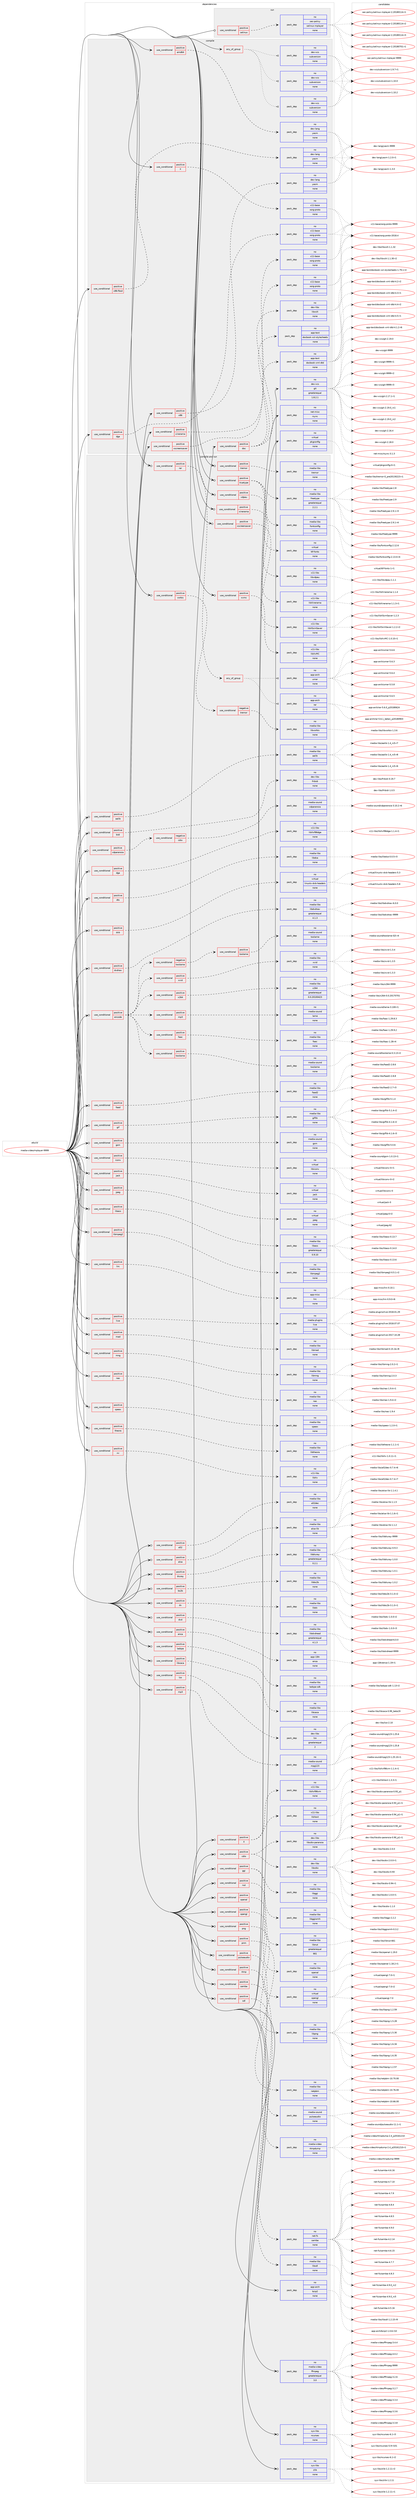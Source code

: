 digraph prolog {

# *************
# Graph options
# *************

newrank=true;
concentrate=true;
compound=true;
graph [rankdir=LR,fontname=Helvetica,fontsize=10,ranksep=1.5];#, ranksep=2.5, nodesep=0.2];
edge  [arrowhead=vee];
node  [fontname=Helvetica,fontsize=10];

# **********
# The ebuild
# **********

subgraph cluster_leftcol {
color=gray;
rank=same;
label=<<i>ebuild</i>>;
id [label="media-video/mplayer-9999", color=red, width=4, href="../media-video/mplayer-9999.svg"];
}

# ****************
# The dependencies
# ****************

subgraph cluster_midcol {
color=gray;
label=<<i>dependencies</i>>;
subgraph cluster_compile {
fillcolor="#eeeeee";
style=filled;
label=<<i>compile</i>>;
subgraph any161 {
dependency9987 [label=<<TABLE BORDER="0" CELLBORDER="1" CELLSPACING="0" CELLPADDING="4"><TR><TD CELLPADDING="10">any_of_group</TD></TR></TABLE>>, shape=none, color=red];subgraph pack6619 {
dependency9988 [label=<<TABLE BORDER="0" CELLBORDER="1" CELLSPACING="0" CELLPADDING="4" WIDTH="220"><TR><TD ROWSPAN="6" CELLPADDING="30">pack_dep</TD></TR><TR><TD WIDTH="110">no</TD></TR><TR><TD>dev-vcs</TD></TR><TR><TD>subversion</TD></TR><TR><TD>none</TD></TR><TR><TD></TD></TR></TABLE>>, shape=none, color=blue];
}
dependency9987:e -> dependency9988:w [weight=20,style="dotted",arrowhead="oinv"];
subgraph pack6620 {
dependency9989 [label=<<TABLE BORDER="0" CELLBORDER="1" CELLSPACING="0" CELLPADDING="4" WIDTH="220"><TR><TD ROWSPAN="6" CELLPADDING="30">pack_dep</TD></TR><TR><TD WIDTH="110">no</TD></TR><TR><TD>dev-vcs</TD></TR><TR><TD>subversion</TD></TR><TR><TD>none</TD></TR><TR><TD></TD></TR></TABLE>>, shape=none, color=blue];
}
dependency9987:e -> dependency9989:w [weight=20,style="dotted",arrowhead="oinv"];
subgraph pack6621 {
dependency9990 [label=<<TABLE BORDER="0" CELLBORDER="1" CELLSPACING="0" CELLPADDING="4" WIDTH="220"><TR><TD ROWSPAN="6" CELLPADDING="30">pack_dep</TD></TR><TR><TD WIDTH="110">no</TD></TR><TR><TD>dev-vcs</TD></TR><TR><TD>subversion</TD></TR><TR><TD>none</TD></TR><TR><TD></TD></TR></TABLE>>, shape=none, color=blue];
}
dependency9987:e -> dependency9990:w [weight=20,style="dotted",arrowhead="oinv"];
}
id:e -> dependency9987:w [weight=20,style="solid",arrowhead="vee"];
subgraph cond3196 {
dependency9991 [label=<<TABLE BORDER="0" CELLBORDER="1" CELLSPACING="0" CELLPADDING="4"><TR><TD ROWSPAN="3" CELLPADDING="10">use_conditional</TD></TR><TR><TD>positive</TD></TR><TR><TD>X</TD></TR></TABLE>>, shape=none, color=red];
subgraph pack6622 {
dependency9992 [label=<<TABLE BORDER="0" CELLBORDER="1" CELLSPACING="0" CELLPADDING="4" WIDTH="220"><TR><TD ROWSPAN="6" CELLPADDING="30">pack_dep</TD></TR><TR><TD WIDTH="110">no</TD></TR><TR><TD>x11-base</TD></TR><TR><TD>xorg-proto</TD></TR><TR><TD>none</TD></TR><TR><TD></TD></TR></TABLE>>, shape=none, color=blue];
}
dependency9991:e -> dependency9992:w [weight=20,style="dashed",arrowhead="vee"];
}
id:e -> dependency9991:w [weight=20,style="solid",arrowhead="vee"];
subgraph cond3197 {
dependency9993 [label=<<TABLE BORDER="0" CELLBORDER="1" CELLSPACING="0" CELLPADDING="4"><TR><TD ROWSPAN="3" CELLPADDING="10">use_conditional</TD></TR><TR><TD>positive</TD></TR><TR><TD>amd64</TD></TR></TABLE>>, shape=none, color=red];
subgraph pack6623 {
dependency9994 [label=<<TABLE BORDER="0" CELLBORDER="1" CELLSPACING="0" CELLPADDING="4" WIDTH="220"><TR><TD ROWSPAN="6" CELLPADDING="30">pack_dep</TD></TR><TR><TD WIDTH="110">no</TD></TR><TR><TD>dev-lang</TD></TR><TR><TD>yasm</TD></TR><TR><TD>none</TD></TR><TR><TD></TD></TR></TABLE>>, shape=none, color=blue];
}
dependency9993:e -> dependency9994:w [weight=20,style="dashed",arrowhead="vee"];
}
id:e -> dependency9993:w [weight=20,style="solid",arrowhead="vee"];
subgraph cond3198 {
dependency9995 [label=<<TABLE BORDER="0" CELLBORDER="1" CELLSPACING="0" CELLPADDING="4"><TR><TD ROWSPAN="3" CELLPADDING="10">use_conditional</TD></TR><TR><TD>positive</TD></TR><TR><TD>dga</TD></TR></TABLE>>, shape=none, color=red];
subgraph pack6624 {
dependency9996 [label=<<TABLE BORDER="0" CELLBORDER="1" CELLSPACING="0" CELLPADDING="4" WIDTH="220"><TR><TD ROWSPAN="6" CELLPADDING="30">pack_dep</TD></TR><TR><TD WIDTH="110">no</TD></TR><TR><TD>x11-base</TD></TR><TR><TD>xorg-proto</TD></TR><TR><TD>none</TD></TR><TR><TD></TD></TR></TABLE>>, shape=none, color=blue];
}
dependency9995:e -> dependency9996:w [weight=20,style="dashed",arrowhead="vee"];
}
id:e -> dependency9995:w [weight=20,style="solid",arrowhead="vee"];
subgraph cond3199 {
dependency9997 [label=<<TABLE BORDER="0" CELLBORDER="1" CELLSPACING="0" CELLPADDING="4"><TR><TD ROWSPAN="3" CELLPADDING="10">use_conditional</TD></TR><TR><TD>positive</TD></TR><TR><TD>doc</TD></TR></TABLE>>, shape=none, color=red];
subgraph pack6625 {
dependency9998 [label=<<TABLE BORDER="0" CELLBORDER="1" CELLSPACING="0" CELLPADDING="4" WIDTH="220"><TR><TD ROWSPAN="6" CELLPADDING="30">pack_dep</TD></TR><TR><TD WIDTH="110">no</TD></TR><TR><TD>dev-libs</TD></TR><TR><TD>libxslt</TD></TR><TR><TD>none</TD></TR><TR><TD></TD></TR></TABLE>>, shape=none, color=blue];
}
dependency9997:e -> dependency9998:w [weight=20,style="dashed",arrowhead="vee"];
subgraph pack6626 {
dependency9999 [label=<<TABLE BORDER="0" CELLBORDER="1" CELLSPACING="0" CELLPADDING="4" WIDTH="220"><TR><TD ROWSPAN="6" CELLPADDING="30">pack_dep</TD></TR><TR><TD WIDTH="110">no</TD></TR><TR><TD>app-text</TD></TR><TR><TD>docbook-xml-dtd</TD></TR><TR><TD>none</TD></TR><TR><TD></TD></TR></TABLE>>, shape=none, color=blue];
}
dependency9997:e -> dependency9999:w [weight=20,style="dashed",arrowhead="vee"];
subgraph pack6627 {
dependency10000 [label=<<TABLE BORDER="0" CELLBORDER="1" CELLSPACING="0" CELLPADDING="4" WIDTH="220"><TR><TD ROWSPAN="6" CELLPADDING="30">pack_dep</TD></TR><TR><TD WIDTH="110">no</TD></TR><TR><TD>app-text</TD></TR><TR><TD>docbook-xsl-stylesheets</TD></TR><TR><TD>none</TD></TR><TR><TD></TD></TR></TABLE>>, shape=none, color=blue];
}
dependency9997:e -> dependency10000:w [weight=20,style="dashed",arrowhead="vee"];
}
id:e -> dependency9997:w [weight=20,style="solid",arrowhead="vee"];
subgraph cond3200 {
dependency10001 [label=<<TABLE BORDER="0" CELLBORDER="1" CELLSPACING="0" CELLPADDING="4"><TR><TD ROWSPAN="3" CELLPADDING="10">use_conditional</TD></TR><TR><TD>positive</TD></TR><TR><TD>x86</TD></TR></TABLE>>, shape=none, color=red];
subgraph pack6628 {
dependency10002 [label=<<TABLE BORDER="0" CELLBORDER="1" CELLSPACING="0" CELLPADDING="4" WIDTH="220"><TR><TD ROWSPAN="6" CELLPADDING="30">pack_dep</TD></TR><TR><TD WIDTH="110">no</TD></TR><TR><TD>dev-lang</TD></TR><TR><TD>yasm</TD></TR><TR><TD>none</TD></TR><TR><TD></TD></TR></TABLE>>, shape=none, color=blue];
}
dependency10001:e -> dependency10002:w [weight=20,style="dashed",arrowhead="vee"];
}
id:e -> dependency10001:w [weight=20,style="solid",arrowhead="vee"];
subgraph cond3201 {
dependency10003 [label=<<TABLE BORDER="0" CELLBORDER="1" CELLSPACING="0" CELLPADDING="4"><TR><TD ROWSPAN="3" CELLPADDING="10">use_conditional</TD></TR><TR><TD>positive</TD></TR><TR><TD>x86-fbsd</TD></TR></TABLE>>, shape=none, color=red];
subgraph pack6629 {
dependency10004 [label=<<TABLE BORDER="0" CELLBORDER="1" CELLSPACING="0" CELLPADDING="4" WIDTH="220"><TR><TD ROWSPAN="6" CELLPADDING="30">pack_dep</TD></TR><TR><TD WIDTH="110">no</TD></TR><TR><TD>dev-lang</TD></TR><TR><TD>yasm</TD></TR><TR><TD>none</TD></TR><TR><TD></TD></TR></TABLE>>, shape=none, color=blue];
}
dependency10003:e -> dependency10004:w [weight=20,style="dashed",arrowhead="vee"];
}
id:e -> dependency10003:w [weight=20,style="solid",arrowhead="vee"];
subgraph cond3202 {
dependency10005 [label=<<TABLE BORDER="0" CELLBORDER="1" CELLSPACING="0" CELLPADDING="4"><TR><TD ROWSPAN="3" CELLPADDING="10">use_conditional</TD></TR><TR><TD>positive</TD></TR><TR><TD>xinerama</TD></TR></TABLE>>, shape=none, color=red];
subgraph pack6630 {
dependency10006 [label=<<TABLE BORDER="0" CELLBORDER="1" CELLSPACING="0" CELLPADDING="4" WIDTH="220"><TR><TD ROWSPAN="6" CELLPADDING="30">pack_dep</TD></TR><TR><TD WIDTH="110">no</TD></TR><TR><TD>x11-base</TD></TR><TR><TD>xorg-proto</TD></TR><TR><TD>none</TD></TR><TR><TD></TD></TR></TABLE>>, shape=none, color=blue];
}
dependency10005:e -> dependency10006:w [weight=20,style="dashed",arrowhead="vee"];
}
id:e -> dependency10005:w [weight=20,style="solid",arrowhead="vee"];
subgraph cond3203 {
dependency10007 [label=<<TABLE BORDER="0" CELLBORDER="1" CELLSPACING="0" CELLPADDING="4"><TR><TD ROWSPAN="3" CELLPADDING="10">use_conditional</TD></TR><TR><TD>positive</TD></TR><TR><TD>xscreensaver</TD></TR></TABLE>>, shape=none, color=red];
subgraph pack6631 {
dependency10008 [label=<<TABLE BORDER="0" CELLBORDER="1" CELLSPACING="0" CELLPADDING="4" WIDTH="220"><TR><TD ROWSPAN="6" CELLPADDING="30">pack_dep</TD></TR><TR><TD WIDTH="110">no</TD></TR><TR><TD>x11-base</TD></TR><TR><TD>xorg-proto</TD></TR><TR><TD>none</TD></TR><TR><TD></TD></TR></TABLE>>, shape=none, color=blue];
}
dependency10007:e -> dependency10008:w [weight=20,style="dashed",arrowhead="vee"];
}
id:e -> dependency10007:w [weight=20,style="solid",arrowhead="vee"];
subgraph pack6632 {
dependency10009 [label=<<TABLE BORDER="0" CELLBORDER="1" CELLSPACING="0" CELLPADDING="4" WIDTH="220"><TR><TD ROWSPAN="6" CELLPADDING="30">pack_dep</TD></TR><TR><TD WIDTH="110">no</TD></TR><TR><TD>dev-vcs</TD></TR><TR><TD>git</TD></TR><TR><TD>greaterequal</TD></TR><TR><TD>1.8.2.1</TD></TR></TABLE>>, shape=none, color=blue];
}
id:e -> dependency10009:w [weight=20,style="solid",arrowhead="vee"];
subgraph pack6633 {
dependency10010 [label=<<TABLE BORDER="0" CELLBORDER="1" CELLSPACING="0" CELLPADDING="4" WIDTH="220"><TR><TD ROWSPAN="6" CELLPADDING="30">pack_dep</TD></TR><TR><TD WIDTH="110">no</TD></TR><TR><TD>net-misc</TD></TR><TR><TD>rsync</TD></TR><TR><TD>none</TD></TR><TR><TD></TD></TR></TABLE>>, shape=none, color=blue];
}
id:e -> dependency10010:w [weight=20,style="solid",arrowhead="vee"];
subgraph pack6634 {
dependency10011 [label=<<TABLE BORDER="0" CELLBORDER="1" CELLSPACING="0" CELLPADDING="4" WIDTH="220"><TR><TD ROWSPAN="6" CELLPADDING="30">pack_dep</TD></TR><TR><TD WIDTH="110">no</TD></TR><TR><TD>virtual</TD></TR><TR><TD>pkgconfig</TD></TR><TR><TD>none</TD></TR><TR><TD></TD></TR></TABLE>>, shape=none, color=blue];
}
id:e -> dependency10011:w [weight=20,style="solid",arrowhead="vee"];
}
subgraph cluster_compileandrun {
fillcolor="#eeeeee";
style=filled;
label=<<i>compile and run</i>>;
subgraph cond3204 {
dependency10012 [label=<<TABLE BORDER="0" CELLBORDER="1" CELLSPACING="0" CELLPADDING="4"><TR><TD ROWSPAN="3" CELLPADDING="10">use_conditional</TD></TR><TR><TD>positive</TD></TR><TR><TD>X</TD></TR></TABLE>>, shape=none, color=red];
subgraph pack6635 {
dependency10013 [label=<<TABLE BORDER="0" CELLBORDER="1" CELLSPACING="0" CELLPADDING="4" WIDTH="220"><TR><TD ROWSPAN="6" CELLPADDING="30">pack_dep</TD></TR><TR><TD WIDTH="110">no</TD></TR><TR><TD>x11-libs</TD></TR><TR><TD>libXext</TD></TR><TR><TD>none</TD></TR><TR><TD></TD></TR></TABLE>>, shape=none, color=blue];
}
dependency10012:e -> dependency10013:w [weight=20,style="dashed",arrowhead="vee"];
subgraph pack6636 {
dependency10014 [label=<<TABLE BORDER="0" CELLBORDER="1" CELLSPACING="0" CELLPADDING="4" WIDTH="220"><TR><TD ROWSPAN="6" CELLPADDING="30">pack_dep</TD></TR><TR><TD WIDTH="110">no</TD></TR><TR><TD>x11-libs</TD></TR><TR><TD>libXxf86vm</TD></TR><TR><TD>none</TD></TR><TR><TD></TD></TR></TABLE>>, shape=none, color=blue];
}
dependency10012:e -> dependency10014:w [weight=20,style="dashed",arrowhead="vee"];
}
id:e -> dependency10012:w [weight=20,style="solid",arrowhead="odotvee"];
subgraph cond3205 {
dependency10015 [label=<<TABLE BORDER="0" CELLBORDER="1" CELLSPACING="0" CELLPADDING="4"><TR><TD ROWSPAN="3" CELLPADDING="10">use_conditional</TD></TR><TR><TD>positive</TD></TR><TR><TD>a52</TD></TR></TABLE>>, shape=none, color=red];
subgraph pack6637 {
dependency10016 [label=<<TABLE BORDER="0" CELLBORDER="1" CELLSPACING="0" CELLPADDING="4" WIDTH="220"><TR><TD ROWSPAN="6" CELLPADDING="30">pack_dep</TD></TR><TR><TD WIDTH="110">no</TD></TR><TR><TD>media-libs</TD></TR><TR><TD>a52dec</TD></TR><TR><TD>none</TD></TR><TR><TD></TD></TR></TABLE>>, shape=none, color=blue];
}
dependency10015:e -> dependency10016:w [weight=20,style="dashed",arrowhead="vee"];
}
id:e -> dependency10015:w [weight=20,style="solid",arrowhead="odotvee"];
subgraph cond3206 {
dependency10017 [label=<<TABLE BORDER="0" CELLBORDER="1" CELLSPACING="0" CELLPADDING="4"><TR><TD ROWSPAN="3" CELLPADDING="10">use_conditional</TD></TR><TR><TD>positive</TD></TR><TR><TD>aalib</TD></TR></TABLE>>, shape=none, color=red];
subgraph pack6638 {
dependency10018 [label=<<TABLE BORDER="0" CELLBORDER="1" CELLSPACING="0" CELLPADDING="4" WIDTH="220"><TR><TD ROWSPAN="6" CELLPADDING="30">pack_dep</TD></TR><TR><TD WIDTH="110">no</TD></TR><TR><TD>media-libs</TD></TR><TR><TD>aalib</TD></TR><TR><TD>none</TD></TR><TR><TD></TD></TR></TABLE>>, shape=none, color=blue];
}
dependency10017:e -> dependency10018:w [weight=20,style="dashed",arrowhead="vee"];
}
id:e -> dependency10017:w [weight=20,style="solid",arrowhead="odotvee"];
subgraph cond3207 {
dependency10019 [label=<<TABLE BORDER="0" CELLBORDER="1" CELLSPACING="0" CELLPADDING="4"><TR><TD ROWSPAN="3" CELLPADDING="10">use_conditional</TD></TR><TR><TD>positive</TD></TR><TR><TD>alsa</TD></TR></TABLE>>, shape=none, color=red];
subgraph pack6639 {
dependency10020 [label=<<TABLE BORDER="0" CELLBORDER="1" CELLSPACING="0" CELLPADDING="4" WIDTH="220"><TR><TD ROWSPAN="6" CELLPADDING="30">pack_dep</TD></TR><TR><TD WIDTH="110">no</TD></TR><TR><TD>media-libs</TD></TR><TR><TD>alsa-lib</TD></TR><TR><TD>none</TD></TR><TR><TD></TD></TR></TABLE>>, shape=none, color=blue];
}
dependency10019:e -> dependency10020:w [weight=20,style="dashed",arrowhead="vee"];
}
id:e -> dependency10019:w [weight=20,style="solid",arrowhead="odotvee"];
subgraph cond3208 {
dependency10021 [label=<<TABLE BORDER="0" CELLBORDER="1" CELLSPACING="0" CELLPADDING="4"><TR><TD ROWSPAN="3" CELLPADDING="10">use_conditional</TD></TR><TR><TD>positive</TD></TR><TR><TD>bidi</TD></TR></TABLE>>, shape=none, color=red];
subgraph pack6640 {
dependency10022 [label=<<TABLE BORDER="0" CELLBORDER="1" CELLSPACING="0" CELLPADDING="4" WIDTH="220"><TR><TD ROWSPAN="6" CELLPADDING="30">pack_dep</TD></TR><TR><TD WIDTH="110">no</TD></TR><TR><TD>dev-libs</TD></TR><TR><TD>fribidi</TD></TR><TR><TD>none</TD></TR><TR><TD></TD></TR></TABLE>>, shape=none, color=blue];
}
dependency10021:e -> dependency10022:w [weight=20,style="dashed",arrowhead="vee"];
}
id:e -> dependency10021:w [weight=20,style="solid",arrowhead="odotvee"];
subgraph cond3209 {
dependency10023 [label=<<TABLE BORDER="0" CELLBORDER="1" CELLSPACING="0" CELLPADDING="4"><TR><TD ROWSPAN="3" CELLPADDING="10">use_conditional</TD></TR><TR><TD>positive</TD></TR><TR><TD>bluray</TD></TR></TABLE>>, shape=none, color=red];
subgraph pack6641 {
dependency10024 [label=<<TABLE BORDER="0" CELLBORDER="1" CELLSPACING="0" CELLPADDING="4" WIDTH="220"><TR><TD ROWSPAN="6" CELLPADDING="30">pack_dep</TD></TR><TR><TD WIDTH="110">no</TD></TR><TR><TD>media-libs</TD></TR><TR><TD>libbluray</TD></TR><TR><TD>greaterequal</TD></TR><TR><TD>0.2.1</TD></TR></TABLE>>, shape=none, color=blue];
}
dependency10023:e -> dependency10024:w [weight=20,style="dashed",arrowhead="vee"];
}
id:e -> dependency10023:w [weight=20,style="solid",arrowhead="odotvee"];
subgraph cond3210 {
dependency10025 [label=<<TABLE BORDER="0" CELLBORDER="1" CELLSPACING="0" CELLPADDING="4"><TR><TD ROWSPAN="3" CELLPADDING="10">use_conditional</TD></TR><TR><TD>positive</TD></TR><TR><TD>bs2b</TD></TR></TABLE>>, shape=none, color=red];
subgraph pack6642 {
dependency10026 [label=<<TABLE BORDER="0" CELLBORDER="1" CELLSPACING="0" CELLPADDING="4" WIDTH="220"><TR><TD ROWSPAN="6" CELLPADDING="30">pack_dep</TD></TR><TR><TD WIDTH="110">no</TD></TR><TR><TD>media-libs</TD></TR><TR><TD>libbs2b</TD></TR><TR><TD>none</TD></TR><TR><TD></TD></TR></TABLE>>, shape=none, color=blue];
}
dependency10025:e -> dependency10026:w [weight=20,style="dashed",arrowhead="vee"];
}
id:e -> dependency10025:w [weight=20,style="solid",arrowhead="odotvee"];
subgraph cond3211 {
dependency10027 [label=<<TABLE BORDER="0" CELLBORDER="1" CELLSPACING="0" CELLPADDING="4"><TR><TD ROWSPAN="3" CELLPADDING="10">use_conditional</TD></TR><TR><TD>positive</TD></TR><TR><TD>cdio</TD></TR></TABLE>>, shape=none, color=red];
subgraph pack6643 {
dependency10028 [label=<<TABLE BORDER="0" CELLBORDER="1" CELLSPACING="0" CELLPADDING="4" WIDTH="220"><TR><TD ROWSPAN="6" CELLPADDING="30">pack_dep</TD></TR><TR><TD WIDTH="110">no</TD></TR><TR><TD>dev-libs</TD></TR><TR><TD>libcdio</TD></TR><TR><TD>none</TD></TR><TR><TD></TD></TR></TABLE>>, shape=none, color=blue];
}
dependency10027:e -> dependency10028:w [weight=20,style="dashed",arrowhead="vee"];
subgraph pack6644 {
dependency10029 [label=<<TABLE BORDER="0" CELLBORDER="1" CELLSPACING="0" CELLPADDING="4" WIDTH="220"><TR><TD ROWSPAN="6" CELLPADDING="30">pack_dep</TD></TR><TR><TD WIDTH="110">no</TD></TR><TR><TD>dev-libs</TD></TR><TR><TD>libcdio-paranoia</TD></TR><TR><TD>none</TD></TR><TR><TD></TD></TR></TABLE>>, shape=none, color=blue];
}
dependency10027:e -> dependency10029:w [weight=20,style="dashed",arrowhead="vee"];
}
id:e -> dependency10027:w [weight=20,style="solid",arrowhead="odotvee"];
subgraph cond3212 {
dependency10030 [label=<<TABLE BORDER="0" CELLBORDER="1" CELLSPACING="0" CELLPADDING="4"><TR><TD ROWSPAN="3" CELLPADDING="10">use_conditional</TD></TR><TR><TD>positive</TD></TR><TR><TD>cdparanoia</TD></TR></TABLE>>, shape=none, color=red];
subgraph cond3213 {
dependency10031 [label=<<TABLE BORDER="0" CELLBORDER="1" CELLSPACING="0" CELLPADDING="4"><TR><TD ROWSPAN="3" CELLPADDING="10">use_conditional</TD></TR><TR><TD>negative</TD></TR><TR><TD>cdio</TD></TR></TABLE>>, shape=none, color=red];
subgraph pack6645 {
dependency10032 [label=<<TABLE BORDER="0" CELLBORDER="1" CELLSPACING="0" CELLPADDING="4" WIDTH="220"><TR><TD ROWSPAN="6" CELLPADDING="30">pack_dep</TD></TR><TR><TD WIDTH="110">no</TD></TR><TR><TD>media-sound</TD></TR><TR><TD>cdparanoia</TD></TR><TR><TD>none</TD></TR><TR><TD></TD></TR></TABLE>>, shape=none, color=blue];
}
dependency10031:e -> dependency10032:w [weight=20,style="dashed",arrowhead="vee"];
}
dependency10030:e -> dependency10031:w [weight=20,style="dashed",arrowhead="vee"];
}
id:e -> dependency10030:w [weight=20,style="solid",arrowhead="odotvee"];
subgraph cond3214 {
dependency10033 [label=<<TABLE BORDER="0" CELLBORDER="1" CELLSPACING="0" CELLPADDING="4"><TR><TD ROWSPAN="3" CELLPADDING="10">use_conditional</TD></TR><TR><TD>positive</TD></TR><TR><TD>dga</TD></TR></TABLE>>, shape=none, color=red];
subgraph pack6646 {
dependency10034 [label=<<TABLE BORDER="0" CELLBORDER="1" CELLSPACING="0" CELLPADDING="4" WIDTH="220"><TR><TD ROWSPAN="6" CELLPADDING="30">pack_dep</TD></TR><TR><TD WIDTH="110">no</TD></TR><TR><TD>x11-libs</TD></TR><TR><TD>libXxf86dga</TD></TR><TR><TD>none</TD></TR><TR><TD></TD></TR></TABLE>>, shape=none, color=blue];
}
dependency10033:e -> dependency10034:w [weight=20,style="dashed",arrowhead="vee"];
}
id:e -> dependency10033:w [weight=20,style="solid",arrowhead="odotvee"];
subgraph cond3215 {
dependency10035 [label=<<TABLE BORDER="0" CELLBORDER="1" CELLSPACING="0" CELLPADDING="4"><TR><TD ROWSPAN="3" CELLPADDING="10">use_conditional</TD></TR><TR><TD>positive</TD></TR><TR><TD>dts</TD></TR></TABLE>>, shape=none, color=red];
subgraph pack6647 {
dependency10036 [label=<<TABLE BORDER="0" CELLBORDER="1" CELLSPACING="0" CELLPADDING="4" WIDTH="220"><TR><TD ROWSPAN="6" CELLPADDING="30">pack_dep</TD></TR><TR><TD WIDTH="110">no</TD></TR><TR><TD>media-libs</TD></TR><TR><TD>libdca</TD></TR><TR><TD>none</TD></TR><TR><TD></TD></TR></TABLE>>, shape=none, color=blue];
}
dependency10035:e -> dependency10036:w [weight=20,style="dashed",arrowhead="vee"];
}
id:e -> dependency10035:w [weight=20,style="solid",arrowhead="odotvee"];
subgraph cond3216 {
dependency10037 [label=<<TABLE BORDER="0" CELLBORDER="1" CELLSPACING="0" CELLPADDING="4"><TR><TD ROWSPAN="3" CELLPADDING="10">use_conditional</TD></TR><TR><TD>positive</TD></TR><TR><TD>dv</TD></TR></TABLE>>, shape=none, color=red];
subgraph pack6648 {
dependency10038 [label=<<TABLE BORDER="0" CELLBORDER="1" CELLSPACING="0" CELLPADDING="4" WIDTH="220"><TR><TD ROWSPAN="6" CELLPADDING="30">pack_dep</TD></TR><TR><TD WIDTH="110">no</TD></TR><TR><TD>media-libs</TD></TR><TR><TD>libdv</TD></TR><TR><TD>none</TD></TR><TR><TD></TD></TR></TABLE>>, shape=none, color=blue];
}
dependency10037:e -> dependency10038:w [weight=20,style="dashed",arrowhead="vee"];
}
id:e -> dependency10037:w [weight=20,style="solid",arrowhead="odotvee"];
subgraph cond3217 {
dependency10039 [label=<<TABLE BORDER="0" CELLBORDER="1" CELLSPACING="0" CELLPADDING="4"><TR><TD ROWSPAN="3" CELLPADDING="10">use_conditional</TD></TR><TR><TD>positive</TD></TR><TR><TD>dvb</TD></TR></TABLE>>, shape=none, color=red];
subgraph pack6649 {
dependency10040 [label=<<TABLE BORDER="0" CELLBORDER="1" CELLSPACING="0" CELLPADDING="4" WIDTH="220"><TR><TD ROWSPAN="6" CELLPADDING="30">pack_dep</TD></TR><TR><TD WIDTH="110">no</TD></TR><TR><TD>virtual</TD></TR><TR><TD>linuxtv-dvb-headers</TD></TR><TR><TD>none</TD></TR><TR><TD></TD></TR></TABLE>>, shape=none, color=blue];
}
dependency10039:e -> dependency10040:w [weight=20,style="dashed",arrowhead="vee"];
}
id:e -> dependency10039:w [weight=20,style="solid",arrowhead="odotvee"];
subgraph cond3218 {
dependency10041 [label=<<TABLE BORDER="0" CELLBORDER="1" CELLSPACING="0" CELLPADDING="4"><TR><TD ROWSPAN="3" CELLPADDING="10">use_conditional</TD></TR><TR><TD>positive</TD></TR><TR><TD>dvd</TD></TR></TABLE>>, shape=none, color=red];
subgraph pack6650 {
dependency10042 [label=<<TABLE BORDER="0" CELLBORDER="1" CELLSPACING="0" CELLPADDING="4" WIDTH="220"><TR><TD ROWSPAN="6" CELLPADDING="30">pack_dep</TD></TR><TR><TD WIDTH="110">no</TD></TR><TR><TD>media-libs</TD></TR><TR><TD>libdvdread</TD></TR><TR><TD>greaterequal</TD></TR><TR><TD>4.1.3</TD></TR></TABLE>>, shape=none, color=blue];
}
dependency10041:e -> dependency10042:w [weight=20,style="dashed",arrowhead="vee"];
}
id:e -> dependency10041:w [weight=20,style="solid",arrowhead="odotvee"];
subgraph cond3219 {
dependency10043 [label=<<TABLE BORDER="0" CELLBORDER="1" CELLSPACING="0" CELLPADDING="4"><TR><TD ROWSPAN="3" CELLPADDING="10">use_conditional</TD></TR><TR><TD>positive</TD></TR><TR><TD>dvdnav</TD></TR></TABLE>>, shape=none, color=red];
subgraph pack6651 {
dependency10044 [label=<<TABLE BORDER="0" CELLBORDER="1" CELLSPACING="0" CELLPADDING="4" WIDTH="220"><TR><TD ROWSPAN="6" CELLPADDING="30">pack_dep</TD></TR><TR><TD WIDTH="110">no</TD></TR><TR><TD>media-libs</TD></TR><TR><TD>libdvdnav</TD></TR><TR><TD>greaterequal</TD></TR><TR><TD>4.1.3</TD></TR></TABLE>>, shape=none, color=blue];
}
dependency10043:e -> dependency10044:w [weight=20,style="dashed",arrowhead="vee"];
}
id:e -> dependency10043:w [weight=20,style="solid",arrowhead="odotvee"];
subgraph cond3220 {
dependency10045 [label=<<TABLE BORDER="0" CELLBORDER="1" CELLSPACING="0" CELLPADDING="4"><TR><TD ROWSPAN="3" CELLPADDING="10">use_conditional</TD></TR><TR><TD>positive</TD></TR><TR><TD>enca</TD></TR></TABLE>>, shape=none, color=red];
subgraph pack6652 {
dependency10046 [label=<<TABLE BORDER="0" CELLBORDER="1" CELLSPACING="0" CELLPADDING="4" WIDTH="220"><TR><TD ROWSPAN="6" CELLPADDING="30">pack_dep</TD></TR><TR><TD WIDTH="110">no</TD></TR><TR><TD>app-i18n</TD></TR><TR><TD>enca</TD></TR><TR><TD>none</TD></TR><TR><TD></TD></TR></TABLE>>, shape=none, color=blue];
}
dependency10045:e -> dependency10046:w [weight=20,style="dashed",arrowhead="vee"];
}
id:e -> dependency10045:w [weight=20,style="solid",arrowhead="odotvee"];
subgraph cond3221 {
dependency10047 [label=<<TABLE BORDER="0" CELLBORDER="1" CELLSPACING="0" CELLPADDING="4"><TR><TD ROWSPAN="3" CELLPADDING="10">use_conditional</TD></TR><TR><TD>positive</TD></TR><TR><TD>encode</TD></TR></TABLE>>, shape=none, color=red];
subgraph cond3222 {
dependency10048 [label=<<TABLE BORDER="0" CELLBORDER="1" CELLSPACING="0" CELLPADDING="4"><TR><TD ROWSPAN="3" CELLPADDING="10">use_conditional</TD></TR><TR><TD>negative</TD></TR><TR><TD>twolame</TD></TR></TABLE>>, shape=none, color=red];
subgraph cond3223 {
dependency10049 [label=<<TABLE BORDER="0" CELLBORDER="1" CELLSPACING="0" CELLPADDING="4"><TR><TD ROWSPAN="3" CELLPADDING="10">use_conditional</TD></TR><TR><TD>positive</TD></TR><TR><TD>toolame</TD></TR></TABLE>>, shape=none, color=red];
subgraph pack6653 {
dependency10050 [label=<<TABLE BORDER="0" CELLBORDER="1" CELLSPACING="0" CELLPADDING="4" WIDTH="220"><TR><TD ROWSPAN="6" CELLPADDING="30">pack_dep</TD></TR><TR><TD WIDTH="110">no</TD></TR><TR><TD>media-sound</TD></TR><TR><TD>toolame</TD></TR><TR><TD>none</TD></TR><TR><TD></TD></TR></TABLE>>, shape=none, color=blue];
}
dependency10049:e -> dependency10050:w [weight=20,style="dashed",arrowhead="vee"];
}
dependency10048:e -> dependency10049:w [weight=20,style="dashed",arrowhead="vee"];
}
dependency10047:e -> dependency10048:w [weight=20,style="dashed",arrowhead="vee"];
subgraph cond3224 {
dependency10051 [label=<<TABLE BORDER="0" CELLBORDER="1" CELLSPACING="0" CELLPADDING="4"><TR><TD ROWSPAN="3" CELLPADDING="10">use_conditional</TD></TR><TR><TD>positive</TD></TR><TR><TD>twolame</TD></TR></TABLE>>, shape=none, color=red];
subgraph pack6654 {
dependency10052 [label=<<TABLE BORDER="0" CELLBORDER="1" CELLSPACING="0" CELLPADDING="4" WIDTH="220"><TR><TD ROWSPAN="6" CELLPADDING="30">pack_dep</TD></TR><TR><TD WIDTH="110">no</TD></TR><TR><TD>media-sound</TD></TR><TR><TD>twolame</TD></TR><TR><TD>none</TD></TR><TR><TD></TD></TR></TABLE>>, shape=none, color=blue];
}
dependency10051:e -> dependency10052:w [weight=20,style="dashed",arrowhead="vee"];
}
dependency10047:e -> dependency10051:w [weight=20,style="dashed",arrowhead="vee"];
subgraph cond3225 {
dependency10053 [label=<<TABLE BORDER="0" CELLBORDER="1" CELLSPACING="0" CELLPADDING="4"><TR><TD ROWSPAN="3" CELLPADDING="10">use_conditional</TD></TR><TR><TD>positive</TD></TR><TR><TD>faac</TD></TR></TABLE>>, shape=none, color=red];
subgraph pack6655 {
dependency10054 [label=<<TABLE BORDER="0" CELLBORDER="1" CELLSPACING="0" CELLPADDING="4" WIDTH="220"><TR><TD ROWSPAN="6" CELLPADDING="30">pack_dep</TD></TR><TR><TD WIDTH="110">no</TD></TR><TR><TD>media-libs</TD></TR><TR><TD>faac</TD></TR><TR><TD>none</TD></TR><TR><TD></TD></TR></TABLE>>, shape=none, color=blue];
}
dependency10053:e -> dependency10054:w [weight=20,style="dashed",arrowhead="vee"];
}
dependency10047:e -> dependency10053:w [weight=20,style="dashed",arrowhead="vee"];
subgraph cond3226 {
dependency10055 [label=<<TABLE BORDER="0" CELLBORDER="1" CELLSPACING="0" CELLPADDING="4"><TR><TD ROWSPAN="3" CELLPADDING="10">use_conditional</TD></TR><TR><TD>positive</TD></TR><TR><TD>mp3</TD></TR></TABLE>>, shape=none, color=red];
subgraph pack6656 {
dependency10056 [label=<<TABLE BORDER="0" CELLBORDER="1" CELLSPACING="0" CELLPADDING="4" WIDTH="220"><TR><TD ROWSPAN="6" CELLPADDING="30">pack_dep</TD></TR><TR><TD WIDTH="110">no</TD></TR><TR><TD>media-sound</TD></TR><TR><TD>lame</TD></TR><TR><TD>none</TD></TR><TR><TD></TD></TR></TABLE>>, shape=none, color=blue];
}
dependency10055:e -> dependency10056:w [weight=20,style="dashed",arrowhead="vee"];
}
dependency10047:e -> dependency10055:w [weight=20,style="dashed",arrowhead="vee"];
subgraph cond3227 {
dependency10057 [label=<<TABLE BORDER="0" CELLBORDER="1" CELLSPACING="0" CELLPADDING="4"><TR><TD ROWSPAN="3" CELLPADDING="10">use_conditional</TD></TR><TR><TD>positive</TD></TR><TR><TD>x264</TD></TR></TABLE>>, shape=none, color=red];
subgraph pack6657 {
dependency10058 [label=<<TABLE BORDER="0" CELLBORDER="1" CELLSPACING="0" CELLPADDING="4" WIDTH="220"><TR><TD ROWSPAN="6" CELLPADDING="30">pack_dep</TD></TR><TR><TD WIDTH="110">no</TD></TR><TR><TD>media-libs</TD></TR><TR><TD>x264</TD></TR><TR><TD>greaterequal</TD></TR><TR><TD>0.0.20100423</TD></TR></TABLE>>, shape=none, color=blue];
}
dependency10057:e -> dependency10058:w [weight=20,style="dashed",arrowhead="vee"];
}
dependency10047:e -> dependency10057:w [weight=20,style="dashed",arrowhead="vee"];
subgraph cond3228 {
dependency10059 [label=<<TABLE BORDER="0" CELLBORDER="1" CELLSPACING="0" CELLPADDING="4"><TR><TD ROWSPAN="3" CELLPADDING="10">use_conditional</TD></TR><TR><TD>positive</TD></TR><TR><TD>xvid</TD></TR></TABLE>>, shape=none, color=red];
subgraph pack6658 {
dependency10060 [label=<<TABLE BORDER="0" CELLBORDER="1" CELLSPACING="0" CELLPADDING="4" WIDTH="220"><TR><TD ROWSPAN="6" CELLPADDING="30">pack_dep</TD></TR><TR><TD WIDTH="110">no</TD></TR><TR><TD>media-libs</TD></TR><TR><TD>xvid</TD></TR><TR><TD>none</TD></TR><TR><TD></TD></TR></TABLE>>, shape=none, color=blue];
}
dependency10059:e -> dependency10060:w [weight=20,style="dashed",arrowhead="vee"];
}
dependency10047:e -> dependency10059:w [weight=20,style="dashed",arrowhead="vee"];
}
id:e -> dependency10047:w [weight=20,style="solid",arrowhead="odotvee"];
subgraph cond3229 {
dependency10061 [label=<<TABLE BORDER="0" CELLBORDER="1" CELLSPACING="0" CELLPADDING="4"><TR><TD ROWSPAN="3" CELLPADDING="10">use_conditional</TD></TR><TR><TD>positive</TD></TR><TR><TD>faad</TD></TR></TABLE>>, shape=none, color=red];
subgraph pack6659 {
dependency10062 [label=<<TABLE BORDER="0" CELLBORDER="1" CELLSPACING="0" CELLPADDING="4" WIDTH="220"><TR><TD ROWSPAN="6" CELLPADDING="30">pack_dep</TD></TR><TR><TD WIDTH="110">no</TD></TR><TR><TD>media-libs</TD></TR><TR><TD>faad2</TD></TR><TR><TD>none</TD></TR><TR><TD></TD></TR></TABLE>>, shape=none, color=blue];
}
dependency10061:e -> dependency10062:w [weight=20,style="dashed",arrowhead="vee"];
}
id:e -> dependency10061:w [weight=20,style="solid",arrowhead="odotvee"];
subgraph cond3230 {
dependency10063 [label=<<TABLE BORDER="0" CELLBORDER="1" CELLSPACING="0" CELLPADDING="4"><TR><TD ROWSPAN="3" CELLPADDING="10">use_conditional</TD></TR><TR><TD>positive</TD></TR><TR><TD>ggi</TD></TR></TABLE>>, shape=none, color=red];
subgraph pack6660 {
dependency10064 [label=<<TABLE BORDER="0" CELLBORDER="1" CELLSPACING="0" CELLPADDING="4" WIDTH="220"><TR><TD ROWSPAN="6" CELLPADDING="30">pack_dep</TD></TR><TR><TD WIDTH="110">no</TD></TR><TR><TD>media-libs</TD></TR><TR><TD>libggi</TD></TR><TR><TD>none</TD></TR><TR><TD></TD></TR></TABLE>>, shape=none, color=blue];
}
dependency10063:e -> dependency10064:w [weight=20,style="dashed",arrowhead="vee"];
subgraph pack6661 {
dependency10065 [label=<<TABLE BORDER="0" CELLBORDER="1" CELLSPACING="0" CELLPADDING="4" WIDTH="220"><TR><TD ROWSPAN="6" CELLPADDING="30">pack_dep</TD></TR><TR><TD WIDTH="110">no</TD></TR><TR><TD>media-libs</TD></TR><TR><TD>libggiwmh</TD></TR><TR><TD>none</TD></TR><TR><TD></TD></TR></TABLE>>, shape=none, color=blue];
}
dependency10063:e -> dependency10065:w [weight=20,style="dashed",arrowhead="vee"];
}
id:e -> dependency10063:w [weight=20,style="solid",arrowhead="odotvee"];
subgraph cond3231 {
dependency10066 [label=<<TABLE BORDER="0" CELLBORDER="1" CELLSPACING="0" CELLPADDING="4"><TR><TD ROWSPAN="3" CELLPADDING="10">use_conditional</TD></TR><TR><TD>positive</TD></TR><TR><TD>gif</TD></TR></TABLE>>, shape=none, color=red];
subgraph pack6662 {
dependency10067 [label=<<TABLE BORDER="0" CELLBORDER="1" CELLSPACING="0" CELLPADDING="4" WIDTH="220"><TR><TD ROWSPAN="6" CELLPADDING="30">pack_dep</TD></TR><TR><TD WIDTH="110">no</TD></TR><TR><TD>media-libs</TD></TR><TR><TD>giflib</TD></TR><TR><TD>none</TD></TR><TR><TD></TD></TR></TABLE>>, shape=none, color=blue];
}
dependency10066:e -> dependency10067:w [weight=20,style="dashed",arrowhead="vee"];
}
id:e -> dependency10066:w [weight=20,style="solid",arrowhead="odotvee"];
subgraph cond3232 {
dependency10068 [label=<<TABLE BORDER="0" CELLBORDER="1" CELLSPACING="0" CELLPADDING="4"><TR><TD ROWSPAN="3" CELLPADDING="10">use_conditional</TD></TR><TR><TD>positive</TD></TR><TR><TD>gsm</TD></TR></TABLE>>, shape=none, color=red];
subgraph pack6663 {
dependency10069 [label=<<TABLE BORDER="0" CELLBORDER="1" CELLSPACING="0" CELLPADDING="4" WIDTH="220"><TR><TD ROWSPAN="6" CELLPADDING="30">pack_dep</TD></TR><TR><TD WIDTH="110">no</TD></TR><TR><TD>media-sound</TD></TR><TR><TD>gsm</TD></TR><TR><TD>none</TD></TR><TR><TD></TD></TR></TABLE>>, shape=none, color=blue];
}
dependency10068:e -> dependency10069:w [weight=20,style="dashed",arrowhead="vee"];
}
id:e -> dependency10068:w [weight=20,style="solid",arrowhead="odotvee"];
subgraph cond3233 {
dependency10070 [label=<<TABLE BORDER="0" CELLBORDER="1" CELLSPACING="0" CELLPADDING="4"><TR><TD ROWSPAN="3" CELLPADDING="10">use_conditional</TD></TR><TR><TD>positive</TD></TR><TR><TD>iconv</TD></TR></TABLE>>, shape=none, color=red];
subgraph pack6664 {
dependency10071 [label=<<TABLE BORDER="0" CELLBORDER="1" CELLSPACING="0" CELLPADDING="4" WIDTH="220"><TR><TD ROWSPAN="6" CELLPADDING="30">pack_dep</TD></TR><TR><TD WIDTH="110">no</TD></TR><TR><TD>virtual</TD></TR><TR><TD>libiconv</TD></TR><TR><TD>none</TD></TR><TR><TD></TD></TR></TABLE>>, shape=none, color=blue];
}
dependency10070:e -> dependency10071:w [weight=20,style="dashed",arrowhead="vee"];
}
id:e -> dependency10070:w [weight=20,style="solid",arrowhead="odotvee"];
subgraph cond3234 {
dependency10072 [label=<<TABLE BORDER="0" CELLBORDER="1" CELLSPACING="0" CELLPADDING="4"><TR><TD ROWSPAN="3" CELLPADDING="10">use_conditional</TD></TR><TR><TD>positive</TD></TR><TR><TD>jack</TD></TR></TABLE>>, shape=none, color=red];
subgraph pack6665 {
dependency10073 [label=<<TABLE BORDER="0" CELLBORDER="1" CELLSPACING="0" CELLPADDING="4" WIDTH="220"><TR><TD ROWSPAN="6" CELLPADDING="30">pack_dep</TD></TR><TR><TD WIDTH="110">no</TD></TR><TR><TD>virtual</TD></TR><TR><TD>jack</TD></TR><TR><TD>none</TD></TR><TR><TD></TD></TR></TABLE>>, shape=none, color=blue];
}
dependency10072:e -> dependency10073:w [weight=20,style="dashed",arrowhead="vee"];
}
id:e -> dependency10072:w [weight=20,style="solid",arrowhead="odotvee"];
subgraph cond3235 {
dependency10074 [label=<<TABLE BORDER="0" CELLBORDER="1" CELLSPACING="0" CELLPADDING="4"><TR><TD ROWSPAN="3" CELLPADDING="10">use_conditional</TD></TR><TR><TD>positive</TD></TR><TR><TD>jpeg</TD></TR></TABLE>>, shape=none, color=red];
subgraph pack6666 {
dependency10075 [label=<<TABLE BORDER="0" CELLBORDER="1" CELLSPACING="0" CELLPADDING="4" WIDTH="220"><TR><TD ROWSPAN="6" CELLPADDING="30">pack_dep</TD></TR><TR><TD WIDTH="110">no</TD></TR><TR><TD>virtual</TD></TR><TR><TD>jpeg</TD></TR><TR><TD>none</TD></TR><TR><TD></TD></TR></TABLE>>, shape=none, color=blue];
}
dependency10074:e -> dependency10075:w [weight=20,style="dashed",arrowhead="vee"];
}
id:e -> dependency10074:w [weight=20,style="solid",arrowhead="odotvee"];
subgraph cond3236 {
dependency10076 [label=<<TABLE BORDER="0" CELLBORDER="1" CELLSPACING="0" CELLPADDING="4"><TR><TD ROWSPAN="3" CELLPADDING="10">use_conditional</TD></TR><TR><TD>positive</TD></TR><TR><TD>ladspa</TD></TR></TABLE>>, shape=none, color=red];
subgraph pack6667 {
dependency10077 [label=<<TABLE BORDER="0" CELLBORDER="1" CELLSPACING="0" CELLPADDING="4" WIDTH="220"><TR><TD ROWSPAN="6" CELLPADDING="30">pack_dep</TD></TR><TR><TD WIDTH="110">no</TD></TR><TR><TD>media-libs</TD></TR><TR><TD>ladspa-sdk</TD></TR><TR><TD>none</TD></TR><TR><TD></TD></TR></TABLE>>, shape=none, color=blue];
}
dependency10076:e -> dependency10077:w [weight=20,style="dashed",arrowhead="vee"];
}
id:e -> dependency10076:w [weight=20,style="solid",arrowhead="odotvee"];
subgraph cond3237 {
dependency10078 [label=<<TABLE BORDER="0" CELLBORDER="1" CELLSPACING="0" CELLPADDING="4"><TR><TD ROWSPAN="3" CELLPADDING="10">use_conditional</TD></TR><TR><TD>positive</TD></TR><TR><TD>libass</TD></TR></TABLE>>, shape=none, color=red];
subgraph pack6668 {
dependency10079 [label=<<TABLE BORDER="0" CELLBORDER="1" CELLSPACING="0" CELLPADDING="4" WIDTH="220"><TR><TD ROWSPAN="6" CELLPADDING="30">pack_dep</TD></TR><TR><TD WIDTH="110">no</TD></TR><TR><TD>media-libs</TD></TR><TR><TD>libass</TD></TR><TR><TD>greaterequal</TD></TR><TR><TD>0.9.10</TD></TR></TABLE>>, shape=none, color=blue];
}
dependency10078:e -> dependency10079:w [weight=20,style="dashed",arrowhead="vee"];
}
id:e -> dependency10078:w [weight=20,style="solid",arrowhead="odotvee"];
subgraph cond3238 {
dependency10080 [label=<<TABLE BORDER="0" CELLBORDER="1" CELLSPACING="0" CELLPADDING="4"><TR><TD ROWSPAN="3" CELLPADDING="10">use_conditional</TD></TR><TR><TD>positive</TD></TR><TR><TD>libcaca</TD></TR></TABLE>>, shape=none, color=red];
subgraph pack6669 {
dependency10081 [label=<<TABLE BORDER="0" CELLBORDER="1" CELLSPACING="0" CELLPADDING="4" WIDTH="220"><TR><TD ROWSPAN="6" CELLPADDING="30">pack_dep</TD></TR><TR><TD WIDTH="110">no</TD></TR><TR><TD>media-libs</TD></TR><TR><TD>libcaca</TD></TR><TR><TD>none</TD></TR><TR><TD></TD></TR></TABLE>>, shape=none, color=blue];
}
dependency10080:e -> dependency10081:w [weight=20,style="dashed",arrowhead="vee"];
}
id:e -> dependency10080:w [weight=20,style="solid",arrowhead="odotvee"];
subgraph cond3239 {
dependency10082 [label=<<TABLE BORDER="0" CELLBORDER="1" CELLSPACING="0" CELLPADDING="4"><TR><TD ROWSPAN="3" CELLPADDING="10">use_conditional</TD></TR><TR><TD>positive</TD></TR><TR><TD>libmpeg2</TD></TR></TABLE>>, shape=none, color=red];
subgraph pack6670 {
dependency10083 [label=<<TABLE BORDER="0" CELLBORDER="1" CELLSPACING="0" CELLPADDING="4" WIDTH="220"><TR><TD ROWSPAN="6" CELLPADDING="30">pack_dep</TD></TR><TR><TD WIDTH="110">no</TD></TR><TR><TD>media-libs</TD></TR><TR><TD>libmpeg2</TD></TR><TR><TD>none</TD></TR><TR><TD></TD></TR></TABLE>>, shape=none, color=blue];
}
dependency10082:e -> dependency10083:w [weight=20,style="dashed",arrowhead="vee"];
}
id:e -> dependency10082:w [weight=20,style="solid",arrowhead="odotvee"];
subgraph cond3240 {
dependency10084 [label=<<TABLE BORDER="0" CELLBORDER="1" CELLSPACING="0" CELLPADDING="4"><TR><TD ROWSPAN="3" CELLPADDING="10">use_conditional</TD></TR><TR><TD>positive</TD></TR><TR><TD>lirc</TD></TR></TABLE>>, shape=none, color=red];
subgraph pack6671 {
dependency10085 [label=<<TABLE BORDER="0" CELLBORDER="1" CELLSPACING="0" CELLPADDING="4" WIDTH="220"><TR><TD ROWSPAN="6" CELLPADDING="30">pack_dep</TD></TR><TR><TD WIDTH="110">no</TD></TR><TR><TD>app-misc</TD></TR><TR><TD>lirc</TD></TR><TR><TD>none</TD></TR><TR><TD></TD></TR></TABLE>>, shape=none, color=blue];
}
dependency10084:e -> dependency10085:w [weight=20,style="dashed",arrowhead="vee"];
}
id:e -> dependency10084:w [weight=20,style="solid",arrowhead="odotvee"];
subgraph cond3241 {
dependency10086 [label=<<TABLE BORDER="0" CELLBORDER="1" CELLSPACING="0" CELLPADDING="4"><TR><TD ROWSPAN="3" CELLPADDING="10">use_conditional</TD></TR><TR><TD>positive</TD></TR><TR><TD>live</TD></TR></TABLE>>, shape=none, color=red];
subgraph pack6672 {
dependency10087 [label=<<TABLE BORDER="0" CELLBORDER="1" CELLSPACING="0" CELLPADDING="4" WIDTH="220"><TR><TD ROWSPAN="6" CELLPADDING="30">pack_dep</TD></TR><TR><TD WIDTH="110">no</TD></TR><TR><TD>media-plugins</TD></TR><TR><TD>live</TD></TR><TR><TD>none</TD></TR><TR><TD></TD></TR></TABLE>>, shape=none, color=blue];
}
dependency10086:e -> dependency10087:w [weight=20,style="dashed",arrowhead="vee"];
}
id:e -> dependency10086:w [weight=20,style="solid",arrowhead="odotvee"];
subgraph cond3242 {
dependency10088 [label=<<TABLE BORDER="0" CELLBORDER="1" CELLSPACING="0" CELLPADDING="4"><TR><TD ROWSPAN="3" CELLPADDING="10">use_conditional</TD></TR><TR><TD>positive</TD></TR><TR><TD>lzo</TD></TR></TABLE>>, shape=none, color=red];
subgraph pack6673 {
dependency10089 [label=<<TABLE BORDER="0" CELLBORDER="1" CELLSPACING="0" CELLPADDING="4" WIDTH="220"><TR><TD ROWSPAN="6" CELLPADDING="30">pack_dep</TD></TR><TR><TD WIDTH="110">no</TD></TR><TR><TD>dev-libs</TD></TR><TR><TD>lzo</TD></TR><TR><TD>greaterequal</TD></TR><TR><TD>2</TD></TR></TABLE>>, shape=none, color=blue];
}
dependency10088:e -> dependency10089:w [weight=20,style="dashed",arrowhead="vee"];
}
id:e -> dependency10088:w [weight=20,style="solid",arrowhead="odotvee"];
subgraph cond3243 {
dependency10090 [label=<<TABLE BORDER="0" CELLBORDER="1" CELLSPACING="0" CELLPADDING="4"><TR><TD ROWSPAN="3" CELLPADDING="10">use_conditional</TD></TR><TR><TD>positive</TD></TR><TR><TD>mad</TD></TR></TABLE>>, shape=none, color=red];
subgraph pack6674 {
dependency10091 [label=<<TABLE BORDER="0" CELLBORDER="1" CELLSPACING="0" CELLPADDING="4" WIDTH="220"><TR><TD ROWSPAN="6" CELLPADDING="30">pack_dep</TD></TR><TR><TD WIDTH="110">no</TD></TR><TR><TD>media-libs</TD></TR><TR><TD>libmad</TD></TR><TR><TD>none</TD></TR><TR><TD></TD></TR></TABLE>>, shape=none, color=blue];
}
dependency10090:e -> dependency10091:w [weight=20,style="dashed",arrowhead="vee"];
}
id:e -> dependency10090:w [weight=20,style="solid",arrowhead="odotvee"];
subgraph cond3244 {
dependency10092 [label=<<TABLE BORDER="0" CELLBORDER="1" CELLSPACING="0" CELLPADDING="4"><TR><TD ROWSPAN="3" CELLPADDING="10">use_conditional</TD></TR><TR><TD>positive</TD></TR><TR><TD>mng</TD></TR></TABLE>>, shape=none, color=red];
subgraph pack6675 {
dependency10093 [label=<<TABLE BORDER="0" CELLBORDER="1" CELLSPACING="0" CELLPADDING="4" WIDTH="220"><TR><TD ROWSPAN="6" CELLPADDING="30">pack_dep</TD></TR><TR><TD WIDTH="110">no</TD></TR><TR><TD>media-libs</TD></TR><TR><TD>libmng</TD></TR><TR><TD>none</TD></TR><TR><TD></TD></TR></TABLE>>, shape=none, color=blue];
}
dependency10092:e -> dependency10093:w [weight=20,style="dashed",arrowhead="vee"];
}
id:e -> dependency10092:w [weight=20,style="solid",arrowhead="odotvee"];
subgraph cond3245 {
dependency10094 [label=<<TABLE BORDER="0" CELLBORDER="1" CELLSPACING="0" CELLPADDING="4"><TR><TD ROWSPAN="3" CELLPADDING="10">use_conditional</TD></TR><TR><TD>positive</TD></TR><TR><TD>mp3</TD></TR></TABLE>>, shape=none, color=red];
subgraph pack6676 {
dependency10095 [label=<<TABLE BORDER="0" CELLBORDER="1" CELLSPACING="0" CELLPADDING="4" WIDTH="220"><TR><TD ROWSPAN="6" CELLPADDING="30">pack_dep</TD></TR><TR><TD WIDTH="110">no</TD></TR><TR><TD>media-sound</TD></TR><TR><TD>mpg123</TD></TR><TR><TD>none</TD></TR><TR><TD></TD></TR></TABLE>>, shape=none, color=blue];
}
dependency10094:e -> dependency10095:w [weight=20,style="dashed",arrowhead="vee"];
}
id:e -> dependency10094:w [weight=20,style="solid",arrowhead="odotvee"];
subgraph cond3246 {
dependency10096 [label=<<TABLE BORDER="0" CELLBORDER="1" CELLSPACING="0" CELLPADDING="4"><TR><TD ROWSPAN="3" CELLPADDING="10">use_conditional</TD></TR><TR><TD>positive</TD></TR><TR><TD>nas</TD></TR></TABLE>>, shape=none, color=red];
subgraph pack6677 {
dependency10097 [label=<<TABLE BORDER="0" CELLBORDER="1" CELLSPACING="0" CELLPADDING="4" WIDTH="220"><TR><TD ROWSPAN="6" CELLPADDING="30">pack_dep</TD></TR><TR><TD WIDTH="110">no</TD></TR><TR><TD>media-libs</TD></TR><TR><TD>nas</TD></TR><TR><TD>none</TD></TR><TR><TD></TD></TR></TABLE>>, shape=none, color=blue];
}
dependency10096:e -> dependency10097:w [weight=20,style="dashed",arrowhead="vee"];
}
id:e -> dependency10096:w [weight=20,style="solid",arrowhead="odotvee"];
subgraph cond3247 {
dependency10098 [label=<<TABLE BORDER="0" CELLBORDER="1" CELLSPACING="0" CELLPADDING="4"><TR><TD ROWSPAN="3" CELLPADDING="10">use_conditional</TD></TR><TR><TD>positive</TD></TR><TR><TD>nut</TD></TR></TABLE>>, shape=none, color=red];
subgraph pack6678 {
dependency10099 [label=<<TABLE BORDER="0" CELLBORDER="1" CELLSPACING="0" CELLPADDING="4" WIDTH="220"><TR><TD ROWSPAN="6" CELLPADDING="30">pack_dep</TD></TR><TR><TD WIDTH="110">no</TD></TR><TR><TD>media-libs</TD></TR><TR><TD>libnut</TD></TR><TR><TD>greaterequal</TD></TR><TR><TD>661</TD></TR></TABLE>>, shape=none, color=blue];
}
dependency10098:e -> dependency10099:w [weight=20,style="dashed",arrowhead="vee"];
}
id:e -> dependency10098:w [weight=20,style="solid",arrowhead="odotvee"];
subgraph cond3248 {
dependency10100 [label=<<TABLE BORDER="0" CELLBORDER="1" CELLSPACING="0" CELLPADDING="4"><TR><TD ROWSPAN="3" CELLPADDING="10">use_conditional</TD></TR><TR><TD>positive</TD></TR><TR><TD>openal</TD></TR></TABLE>>, shape=none, color=red];
subgraph pack6679 {
dependency10101 [label=<<TABLE BORDER="0" CELLBORDER="1" CELLSPACING="0" CELLPADDING="4" WIDTH="220"><TR><TD ROWSPAN="6" CELLPADDING="30">pack_dep</TD></TR><TR><TD WIDTH="110">no</TD></TR><TR><TD>media-libs</TD></TR><TR><TD>openal</TD></TR><TR><TD>none</TD></TR><TR><TD></TD></TR></TABLE>>, shape=none, color=blue];
}
dependency10100:e -> dependency10101:w [weight=20,style="dashed",arrowhead="vee"];
}
id:e -> dependency10100:w [weight=20,style="solid",arrowhead="odotvee"];
subgraph cond3249 {
dependency10102 [label=<<TABLE BORDER="0" CELLBORDER="1" CELLSPACING="0" CELLPADDING="4"><TR><TD ROWSPAN="3" CELLPADDING="10">use_conditional</TD></TR><TR><TD>positive</TD></TR><TR><TD>opengl</TD></TR></TABLE>>, shape=none, color=red];
subgraph pack6680 {
dependency10103 [label=<<TABLE BORDER="0" CELLBORDER="1" CELLSPACING="0" CELLPADDING="4" WIDTH="220"><TR><TD ROWSPAN="6" CELLPADDING="30">pack_dep</TD></TR><TR><TD WIDTH="110">no</TD></TR><TR><TD>virtual</TD></TR><TR><TD>opengl</TD></TR><TR><TD>none</TD></TR><TR><TD></TD></TR></TABLE>>, shape=none, color=blue];
}
dependency10102:e -> dependency10103:w [weight=20,style="dashed",arrowhead="vee"];
}
id:e -> dependency10102:w [weight=20,style="solid",arrowhead="odotvee"];
subgraph cond3250 {
dependency10104 [label=<<TABLE BORDER="0" CELLBORDER="1" CELLSPACING="0" CELLPADDING="4"><TR><TD ROWSPAN="3" CELLPADDING="10">use_conditional</TD></TR><TR><TD>positive</TD></TR><TR><TD>png</TD></TR></TABLE>>, shape=none, color=red];
subgraph pack6681 {
dependency10105 [label=<<TABLE BORDER="0" CELLBORDER="1" CELLSPACING="0" CELLPADDING="4" WIDTH="220"><TR><TD ROWSPAN="6" CELLPADDING="30">pack_dep</TD></TR><TR><TD WIDTH="110">no</TD></TR><TR><TD>media-libs</TD></TR><TR><TD>libpng</TD></TR><TR><TD>none</TD></TR><TR><TD></TD></TR></TABLE>>, shape=none, color=blue];
}
dependency10104:e -> dependency10105:w [weight=20,style="dashed",arrowhead="vee"];
}
id:e -> dependency10104:w [weight=20,style="solid",arrowhead="odotvee"];
subgraph cond3251 {
dependency10106 [label=<<TABLE BORDER="0" CELLBORDER="1" CELLSPACING="0" CELLPADDING="4"><TR><TD ROWSPAN="3" CELLPADDING="10">use_conditional</TD></TR><TR><TD>positive</TD></TR><TR><TD>pnm</TD></TR></TABLE>>, shape=none, color=red];
subgraph pack6682 {
dependency10107 [label=<<TABLE BORDER="0" CELLBORDER="1" CELLSPACING="0" CELLPADDING="4" WIDTH="220"><TR><TD ROWSPAN="6" CELLPADDING="30">pack_dep</TD></TR><TR><TD WIDTH="110">no</TD></TR><TR><TD>media-libs</TD></TR><TR><TD>netpbm</TD></TR><TR><TD>none</TD></TR><TR><TD></TD></TR></TABLE>>, shape=none, color=blue];
}
dependency10106:e -> dependency10107:w [weight=20,style="dashed",arrowhead="vee"];
}
id:e -> dependency10106:w [weight=20,style="solid",arrowhead="odotvee"];
subgraph cond3252 {
dependency10108 [label=<<TABLE BORDER="0" CELLBORDER="1" CELLSPACING="0" CELLPADDING="4"><TR><TD ROWSPAN="3" CELLPADDING="10">use_conditional</TD></TR><TR><TD>positive</TD></TR><TR><TD>pulseaudio</TD></TR></TABLE>>, shape=none, color=red];
subgraph pack6683 {
dependency10109 [label=<<TABLE BORDER="0" CELLBORDER="1" CELLSPACING="0" CELLPADDING="4" WIDTH="220"><TR><TD ROWSPAN="6" CELLPADDING="30">pack_dep</TD></TR><TR><TD WIDTH="110">no</TD></TR><TR><TD>media-sound</TD></TR><TR><TD>pulseaudio</TD></TR><TR><TD>none</TD></TR><TR><TD></TD></TR></TABLE>>, shape=none, color=blue];
}
dependency10108:e -> dependency10109:w [weight=20,style="dashed",arrowhead="vee"];
}
id:e -> dependency10108:w [weight=20,style="solid",arrowhead="odotvee"];
subgraph cond3253 {
dependency10110 [label=<<TABLE BORDER="0" CELLBORDER="1" CELLSPACING="0" CELLPADDING="4"><TR><TD ROWSPAN="3" CELLPADDING="10">use_conditional</TD></TR><TR><TD>positive</TD></TR><TR><TD>rar</TD></TR></TABLE>>, shape=none, color=red];
subgraph any162 {
dependency10111 [label=<<TABLE BORDER="0" CELLBORDER="1" CELLSPACING="0" CELLPADDING="4"><TR><TD CELLPADDING="10">any_of_group</TD></TR></TABLE>>, shape=none, color=red];subgraph pack6684 {
dependency10112 [label=<<TABLE BORDER="0" CELLBORDER="1" CELLSPACING="0" CELLPADDING="4" WIDTH="220"><TR><TD ROWSPAN="6" CELLPADDING="30">pack_dep</TD></TR><TR><TD WIDTH="110">no</TD></TR><TR><TD>app-arch</TD></TR><TR><TD>unrar</TD></TR><TR><TD>none</TD></TR><TR><TD></TD></TR></TABLE>>, shape=none, color=blue];
}
dependency10111:e -> dependency10112:w [weight=20,style="dotted",arrowhead="oinv"];
subgraph pack6685 {
dependency10113 [label=<<TABLE BORDER="0" CELLBORDER="1" CELLSPACING="0" CELLPADDING="4" WIDTH="220"><TR><TD ROWSPAN="6" CELLPADDING="30">pack_dep</TD></TR><TR><TD WIDTH="110">no</TD></TR><TR><TD>app-arch</TD></TR><TR><TD>rar</TD></TR><TR><TD>none</TD></TR><TR><TD></TD></TR></TABLE>>, shape=none, color=blue];
}
dependency10111:e -> dependency10113:w [weight=20,style="dotted",arrowhead="oinv"];
}
dependency10110:e -> dependency10111:w [weight=20,style="dashed",arrowhead="vee"];
}
id:e -> dependency10110:w [weight=20,style="solid",arrowhead="odotvee"];
subgraph cond3254 {
dependency10114 [label=<<TABLE BORDER="0" CELLBORDER="1" CELLSPACING="0" CELLPADDING="4"><TR><TD ROWSPAN="3" CELLPADDING="10">use_conditional</TD></TR><TR><TD>positive</TD></TR><TR><TD>rtmp</TD></TR></TABLE>>, shape=none, color=red];
subgraph pack6686 {
dependency10115 [label=<<TABLE BORDER="0" CELLBORDER="1" CELLSPACING="0" CELLPADDING="4" WIDTH="220"><TR><TD ROWSPAN="6" CELLPADDING="30">pack_dep</TD></TR><TR><TD WIDTH="110">no</TD></TR><TR><TD>media-video</TD></TR><TR><TD>rtmpdump</TD></TR><TR><TD>none</TD></TR><TR><TD></TD></TR></TABLE>>, shape=none, color=blue];
}
dependency10114:e -> dependency10115:w [weight=20,style="dashed",arrowhead="vee"];
}
id:e -> dependency10114:w [weight=20,style="solid",arrowhead="odotvee"];
subgraph cond3255 {
dependency10116 [label=<<TABLE BORDER="0" CELLBORDER="1" CELLSPACING="0" CELLPADDING="4"><TR><TD ROWSPAN="3" CELLPADDING="10">use_conditional</TD></TR><TR><TD>positive</TD></TR><TR><TD>samba</TD></TR></TABLE>>, shape=none, color=red];
subgraph pack6687 {
dependency10117 [label=<<TABLE BORDER="0" CELLBORDER="1" CELLSPACING="0" CELLPADDING="4" WIDTH="220"><TR><TD ROWSPAN="6" CELLPADDING="30">pack_dep</TD></TR><TR><TD WIDTH="110">no</TD></TR><TR><TD>net-fs</TD></TR><TR><TD>samba</TD></TR><TR><TD>none</TD></TR><TR><TD></TD></TR></TABLE>>, shape=none, color=blue];
}
dependency10116:e -> dependency10117:w [weight=20,style="dashed",arrowhead="vee"];
}
id:e -> dependency10116:w [weight=20,style="solid",arrowhead="odotvee"];
subgraph cond3256 {
dependency10118 [label=<<TABLE BORDER="0" CELLBORDER="1" CELLSPACING="0" CELLPADDING="4"><TR><TD ROWSPAN="3" CELLPADDING="10">use_conditional</TD></TR><TR><TD>positive</TD></TR><TR><TD>sdl</TD></TR></TABLE>>, shape=none, color=red];
subgraph pack6688 {
dependency10119 [label=<<TABLE BORDER="0" CELLBORDER="1" CELLSPACING="0" CELLPADDING="4" WIDTH="220"><TR><TD ROWSPAN="6" CELLPADDING="30">pack_dep</TD></TR><TR><TD WIDTH="110">no</TD></TR><TR><TD>media-libs</TD></TR><TR><TD>libsdl</TD></TR><TR><TD>none</TD></TR><TR><TD></TD></TR></TABLE>>, shape=none, color=blue];
}
dependency10118:e -> dependency10119:w [weight=20,style="dashed",arrowhead="vee"];
}
id:e -> dependency10118:w [weight=20,style="solid",arrowhead="odotvee"];
subgraph cond3257 {
dependency10120 [label=<<TABLE BORDER="0" CELLBORDER="1" CELLSPACING="0" CELLPADDING="4"><TR><TD ROWSPAN="3" CELLPADDING="10">use_conditional</TD></TR><TR><TD>positive</TD></TR><TR><TD>speex</TD></TR></TABLE>>, shape=none, color=red];
subgraph pack6689 {
dependency10121 [label=<<TABLE BORDER="0" CELLBORDER="1" CELLSPACING="0" CELLPADDING="4" WIDTH="220"><TR><TD ROWSPAN="6" CELLPADDING="30">pack_dep</TD></TR><TR><TD WIDTH="110">no</TD></TR><TR><TD>media-libs</TD></TR><TR><TD>speex</TD></TR><TR><TD>none</TD></TR><TR><TD></TD></TR></TABLE>>, shape=none, color=blue];
}
dependency10120:e -> dependency10121:w [weight=20,style="dashed",arrowhead="vee"];
}
id:e -> dependency10120:w [weight=20,style="solid",arrowhead="odotvee"];
subgraph cond3258 {
dependency10122 [label=<<TABLE BORDER="0" CELLBORDER="1" CELLSPACING="0" CELLPADDING="4"><TR><TD ROWSPAN="3" CELLPADDING="10">use_conditional</TD></TR><TR><TD>positive</TD></TR><TR><TD>theora</TD></TR></TABLE>>, shape=none, color=red];
subgraph pack6690 {
dependency10123 [label=<<TABLE BORDER="0" CELLBORDER="1" CELLSPACING="0" CELLPADDING="4" WIDTH="220"><TR><TD ROWSPAN="6" CELLPADDING="30">pack_dep</TD></TR><TR><TD WIDTH="110">no</TD></TR><TR><TD>media-libs</TD></TR><TR><TD>libtheora</TD></TR><TR><TD>none</TD></TR><TR><TD></TD></TR></TABLE>>, shape=none, color=blue];
}
dependency10122:e -> dependency10123:w [weight=20,style="dashed",arrowhead="vee"];
}
id:e -> dependency10122:w [weight=20,style="solid",arrowhead="odotvee"];
subgraph cond3259 {
dependency10124 [label=<<TABLE BORDER="0" CELLBORDER="1" CELLSPACING="0" CELLPADDING="4"><TR><TD ROWSPAN="3" CELLPADDING="10">use_conditional</TD></TR><TR><TD>positive</TD></TR><TR><TD>tremor</TD></TR></TABLE>>, shape=none, color=red];
subgraph pack6691 {
dependency10125 [label=<<TABLE BORDER="0" CELLBORDER="1" CELLSPACING="0" CELLPADDING="4" WIDTH="220"><TR><TD ROWSPAN="6" CELLPADDING="30">pack_dep</TD></TR><TR><TD WIDTH="110">no</TD></TR><TR><TD>media-libs</TD></TR><TR><TD>tremor</TD></TR><TR><TD>none</TD></TR><TR><TD></TD></TR></TABLE>>, shape=none, color=blue];
}
dependency10124:e -> dependency10125:w [weight=20,style="dashed",arrowhead="vee"];
}
id:e -> dependency10124:w [weight=20,style="solid",arrowhead="odotvee"];
subgraph cond3260 {
dependency10126 [label=<<TABLE BORDER="0" CELLBORDER="1" CELLSPACING="0" CELLPADDING="4"><TR><TD ROWSPAN="3" CELLPADDING="10">use_conditional</TD></TR><TR><TD>positive</TD></TR><TR><TD>truetype</TD></TR></TABLE>>, shape=none, color=red];
subgraph pack6692 {
dependency10127 [label=<<TABLE BORDER="0" CELLBORDER="1" CELLSPACING="0" CELLPADDING="4" WIDTH="220"><TR><TD ROWSPAN="6" CELLPADDING="30">pack_dep</TD></TR><TR><TD WIDTH="110">no</TD></TR><TR><TD>virtual</TD></TR><TR><TD>ttf-fonts</TD></TR><TR><TD>none</TD></TR><TR><TD></TD></TR></TABLE>>, shape=none, color=blue];
}
dependency10126:e -> dependency10127:w [weight=20,style="dashed",arrowhead="vee"];
subgraph pack6693 {
dependency10128 [label=<<TABLE BORDER="0" CELLBORDER="1" CELLSPACING="0" CELLPADDING="4" WIDTH="220"><TR><TD ROWSPAN="6" CELLPADDING="30">pack_dep</TD></TR><TR><TD WIDTH="110">no</TD></TR><TR><TD>media-libs</TD></TR><TR><TD>fontconfig</TD></TR><TR><TD>none</TD></TR><TR><TD></TD></TR></TABLE>>, shape=none, color=blue];
}
dependency10126:e -> dependency10128:w [weight=20,style="dashed",arrowhead="vee"];
subgraph pack6694 {
dependency10129 [label=<<TABLE BORDER="0" CELLBORDER="1" CELLSPACING="0" CELLPADDING="4" WIDTH="220"><TR><TD ROWSPAN="6" CELLPADDING="30">pack_dep</TD></TR><TR><TD WIDTH="110">no</TD></TR><TR><TD>media-libs</TD></TR><TR><TD>freetype</TD></TR><TR><TD>greaterequal</TD></TR><TR><TD>2.2.1</TD></TR></TABLE>>, shape=none, color=blue];
}
dependency10126:e -> dependency10129:w [weight=20,style="dashed",arrowhead="vee"];
}
id:e -> dependency10126:w [weight=20,style="solid",arrowhead="odotvee"];
subgraph cond3261 {
dependency10130 [label=<<TABLE BORDER="0" CELLBORDER="1" CELLSPACING="0" CELLPADDING="4"><TR><TD ROWSPAN="3" CELLPADDING="10">use_conditional</TD></TR><TR><TD>positive</TD></TR><TR><TD>vdpau</TD></TR></TABLE>>, shape=none, color=red];
subgraph pack6695 {
dependency10131 [label=<<TABLE BORDER="0" CELLBORDER="1" CELLSPACING="0" CELLPADDING="4" WIDTH="220"><TR><TD ROWSPAN="6" CELLPADDING="30">pack_dep</TD></TR><TR><TD WIDTH="110">no</TD></TR><TR><TD>x11-libs</TD></TR><TR><TD>libvdpau</TD></TR><TR><TD>none</TD></TR><TR><TD></TD></TR></TABLE>>, shape=none, color=blue];
}
dependency10130:e -> dependency10131:w [weight=20,style="dashed",arrowhead="vee"];
}
id:e -> dependency10130:w [weight=20,style="solid",arrowhead="odotvee"];
subgraph cond3262 {
dependency10132 [label=<<TABLE BORDER="0" CELLBORDER="1" CELLSPACING="0" CELLPADDING="4"><TR><TD ROWSPAN="3" CELLPADDING="10">use_conditional</TD></TR><TR><TD>positive</TD></TR><TR><TD>vorbis</TD></TR></TABLE>>, shape=none, color=red];
subgraph cond3263 {
dependency10133 [label=<<TABLE BORDER="0" CELLBORDER="1" CELLSPACING="0" CELLPADDING="4"><TR><TD ROWSPAN="3" CELLPADDING="10">use_conditional</TD></TR><TR><TD>negative</TD></TR><TR><TD>tremor</TD></TR></TABLE>>, shape=none, color=red];
subgraph pack6696 {
dependency10134 [label=<<TABLE BORDER="0" CELLBORDER="1" CELLSPACING="0" CELLPADDING="4" WIDTH="220"><TR><TD ROWSPAN="6" CELLPADDING="30">pack_dep</TD></TR><TR><TD WIDTH="110">no</TD></TR><TR><TD>media-libs</TD></TR><TR><TD>libvorbis</TD></TR><TR><TD>none</TD></TR><TR><TD></TD></TR></TABLE>>, shape=none, color=blue];
}
dependency10133:e -> dependency10134:w [weight=20,style="dashed",arrowhead="vee"];
}
dependency10132:e -> dependency10133:w [weight=20,style="dashed",arrowhead="vee"];
}
id:e -> dependency10132:w [weight=20,style="solid",arrowhead="odotvee"];
subgraph cond3264 {
dependency10135 [label=<<TABLE BORDER="0" CELLBORDER="1" CELLSPACING="0" CELLPADDING="4"><TR><TD ROWSPAN="3" CELLPADDING="10">use_conditional</TD></TR><TR><TD>positive</TD></TR><TR><TD>xinerama</TD></TR></TABLE>>, shape=none, color=red];
subgraph pack6697 {
dependency10136 [label=<<TABLE BORDER="0" CELLBORDER="1" CELLSPACING="0" CELLPADDING="4" WIDTH="220"><TR><TD ROWSPAN="6" CELLPADDING="30">pack_dep</TD></TR><TR><TD WIDTH="110">no</TD></TR><TR><TD>x11-libs</TD></TR><TR><TD>libXinerama</TD></TR><TR><TD>none</TD></TR><TR><TD></TD></TR></TABLE>>, shape=none, color=blue];
}
dependency10135:e -> dependency10136:w [weight=20,style="dashed",arrowhead="vee"];
}
id:e -> dependency10135:w [weight=20,style="solid",arrowhead="odotvee"];
subgraph cond3265 {
dependency10137 [label=<<TABLE BORDER="0" CELLBORDER="1" CELLSPACING="0" CELLPADDING="4"><TR><TD ROWSPAN="3" CELLPADDING="10">use_conditional</TD></TR><TR><TD>positive</TD></TR><TR><TD>xscreensaver</TD></TR></TABLE>>, shape=none, color=red];
subgraph pack6698 {
dependency10138 [label=<<TABLE BORDER="0" CELLBORDER="1" CELLSPACING="0" CELLPADDING="4" WIDTH="220"><TR><TD ROWSPAN="6" CELLPADDING="30">pack_dep</TD></TR><TR><TD WIDTH="110">no</TD></TR><TR><TD>x11-libs</TD></TR><TR><TD>libXScrnSaver</TD></TR><TR><TD>none</TD></TR><TR><TD></TD></TR></TABLE>>, shape=none, color=blue];
}
dependency10137:e -> dependency10138:w [weight=20,style="dashed",arrowhead="vee"];
}
id:e -> dependency10137:w [weight=20,style="solid",arrowhead="odotvee"];
subgraph cond3266 {
dependency10139 [label=<<TABLE BORDER="0" CELLBORDER="1" CELLSPACING="0" CELLPADDING="4"><TR><TD ROWSPAN="3" CELLPADDING="10">use_conditional</TD></TR><TR><TD>positive</TD></TR><TR><TD>xv</TD></TR></TABLE>>, shape=none, color=red];
subgraph pack6699 {
dependency10140 [label=<<TABLE BORDER="0" CELLBORDER="1" CELLSPACING="0" CELLPADDING="4" WIDTH="220"><TR><TD ROWSPAN="6" CELLPADDING="30">pack_dep</TD></TR><TR><TD WIDTH="110">no</TD></TR><TR><TD>x11-libs</TD></TR><TR><TD>libXv</TD></TR><TR><TD>none</TD></TR><TR><TD></TD></TR></TABLE>>, shape=none, color=blue];
}
dependency10139:e -> dependency10140:w [weight=20,style="dashed",arrowhead="vee"];
}
id:e -> dependency10139:w [weight=20,style="solid",arrowhead="odotvee"];
subgraph cond3267 {
dependency10141 [label=<<TABLE BORDER="0" CELLBORDER="1" CELLSPACING="0" CELLPADDING="4"><TR><TD ROWSPAN="3" CELLPADDING="10">use_conditional</TD></TR><TR><TD>positive</TD></TR><TR><TD>xvmc</TD></TR></TABLE>>, shape=none, color=red];
subgraph pack6700 {
dependency10142 [label=<<TABLE BORDER="0" CELLBORDER="1" CELLSPACING="0" CELLPADDING="4" WIDTH="220"><TR><TD ROWSPAN="6" CELLPADDING="30">pack_dep</TD></TR><TR><TD WIDTH="110">no</TD></TR><TR><TD>x11-libs</TD></TR><TR><TD>libXvMC</TD></TR><TR><TD>none</TD></TR><TR><TD></TD></TR></TABLE>>, shape=none, color=blue];
}
dependency10141:e -> dependency10142:w [weight=20,style="dashed",arrowhead="vee"];
}
id:e -> dependency10141:w [weight=20,style="solid",arrowhead="odotvee"];
subgraph pack6701 {
dependency10143 [label=<<TABLE BORDER="0" CELLBORDER="1" CELLSPACING="0" CELLPADDING="4" WIDTH="220"><TR><TD ROWSPAN="6" CELLPADDING="30">pack_dep</TD></TR><TR><TD WIDTH="110">no</TD></TR><TR><TD>app-arch</TD></TR><TR><TD>bzip2</TD></TR><TR><TD>none</TD></TR><TR><TD></TD></TR></TABLE>>, shape=none, color=blue];
}
id:e -> dependency10143:w [weight=20,style="solid",arrowhead="odotvee"];
subgraph pack6702 {
dependency10144 [label=<<TABLE BORDER="0" CELLBORDER="1" CELLSPACING="0" CELLPADDING="4" WIDTH="220"><TR><TD ROWSPAN="6" CELLPADDING="30">pack_dep</TD></TR><TR><TD WIDTH="110">no</TD></TR><TR><TD>media-video</TD></TR><TR><TD>ffmpeg</TD></TR><TR><TD>greaterequal</TD></TR><TR><TD>3.0</TD></TR></TABLE>>, shape=none, color=blue];
}
id:e -> dependency10144:w [weight=20,style="solid",arrowhead="odotvee"];
subgraph pack6703 {
dependency10145 [label=<<TABLE BORDER="0" CELLBORDER="1" CELLSPACING="0" CELLPADDING="4" WIDTH="220"><TR><TD ROWSPAN="6" CELLPADDING="30">pack_dep</TD></TR><TR><TD WIDTH="110">no</TD></TR><TR><TD>sys-libs</TD></TR><TR><TD>ncurses</TD></TR><TR><TD>none</TD></TR><TR><TD></TD></TR></TABLE>>, shape=none, color=blue];
}
id:e -> dependency10145:w [weight=20,style="solid",arrowhead="odotvee"];
subgraph pack6704 {
dependency10146 [label=<<TABLE BORDER="0" CELLBORDER="1" CELLSPACING="0" CELLPADDING="4" WIDTH="220"><TR><TD ROWSPAN="6" CELLPADDING="30">pack_dep</TD></TR><TR><TD WIDTH="110">no</TD></TR><TR><TD>sys-libs</TD></TR><TR><TD>zlib</TD></TR><TR><TD>none</TD></TR><TR><TD></TD></TR></TABLE>>, shape=none, color=blue];
}
id:e -> dependency10146:w [weight=20,style="solid",arrowhead="odotvee"];
}
subgraph cluster_run {
fillcolor="#eeeeee";
style=filled;
label=<<i>run</i>>;
subgraph cond3268 {
dependency10147 [label=<<TABLE BORDER="0" CELLBORDER="1" CELLSPACING="0" CELLPADDING="4"><TR><TD ROWSPAN="3" CELLPADDING="10">use_conditional</TD></TR><TR><TD>positive</TD></TR><TR><TD>selinux</TD></TR></TABLE>>, shape=none, color=red];
subgraph pack6705 {
dependency10148 [label=<<TABLE BORDER="0" CELLBORDER="1" CELLSPACING="0" CELLPADDING="4" WIDTH="220"><TR><TD ROWSPAN="6" CELLPADDING="30">pack_dep</TD></TR><TR><TD WIDTH="110">no</TD></TR><TR><TD>sec-policy</TD></TR><TR><TD>selinux-mplayer</TD></TR><TR><TD>none</TD></TR><TR><TD></TD></TR></TABLE>>, shape=none, color=blue];
}
dependency10147:e -> dependency10148:w [weight=20,style="dashed",arrowhead="vee"];
}
id:e -> dependency10147:w [weight=20,style="solid",arrowhead="odot"];
}
}

# **************
# The candidates
# **************

subgraph cluster_choices {
rank=same;
color=gray;
label=<<i>candidates</i>>;

subgraph choice6619 {
color=black;
nodesep=1;
choice1001011184511899115471151179811810111411510511111045494649484648 [label="dev-vcs/subversion-1.10.0", color=red, width=4,href="../dev-vcs/subversion-1.10.0.svg"];
choice1001011184511899115471151179811810111411510511111045494649484650 [label="dev-vcs/subversion-1.10.2", color=red, width=4,href="../dev-vcs/subversion-1.10.2.svg"];
choice100101118451189911547115117981181011141151051111104549465746554511449 [label="dev-vcs/subversion-1.9.7-r1", color=red, width=4,href="../dev-vcs/subversion-1.9.7-r1.svg"];
dependency9988:e -> choice1001011184511899115471151179811810111411510511111045494649484648:w [style=dotted,weight="100"];
dependency9988:e -> choice1001011184511899115471151179811810111411510511111045494649484650:w [style=dotted,weight="100"];
dependency9988:e -> choice100101118451189911547115117981181011141151051111104549465746554511449:w [style=dotted,weight="100"];
}
subgraph choice6620 {
color=black;
nodesep=1;
choice1001011184511899115471151179811810111411510511111045494649484648 [label="dev-vcs/subversion-1.10.0", color=red, width=4,href="../dev-vcs/subversion-1.10.0.svg"];
choice1001011184511899115471151179811810111411510511111045494649484650 [label="dev-vcs/subversion-1.10.2", color=red, width=4,href="../dev-vcs/subversion-1.10.2.svg"];
choice100101118451189911547115117981181011141151051111104549465746554511449 [label="dev-vcs/subversion-1.9.7-r1", color=red, width=4,href="../dev-vcs/subversion-1.9.7-r1.svg"];
dependency9989:e -> choice1001011184511899115471151179811810111411510511111045494649484648:w [style=dotted,weight="100"];
dependency9989:e -> choice1001011184511899115471151179811810111411510511111045494649484650:w [style=dotted,weight="100"];
dependency9989:e -> choice100101118451189911547115117981181011141151051111104549465746554511449:w [style=dotted,weight="100"];
}
subgraph choice6621 {
color=black;
nodesep=1;
choice1001011184511899115471151179811810111411510511111045494649484648 [label="dev-vcs/subversion-1.10.0", color=red, width=4,href="../dev-vcs/subversion-1.10.0.svg"];
choice1001011184511899115471151179811810111411510511111045494649484650 [label="dev-vcs/subversion-1.10.2", color=red, width=4,href="../dev-vcs/subversion-1.10.2.svg"];
choice100101118451189911547115117981181011141151051111104549465746554511449 [label="dev-vcs/subversion-1.9.7-r1", color=red, width=4,href="../dev-vcs/subversion-1.9.7-r1.svg"];
dependency9990:e -> choice1001011184511899115471151179811810111411510511111045494649484648:w [style=dotted,weight="100"];
dependency9990:e -> choice1001011184511899115471151179811810111411510511111045494649484650:w [style=dotted,weight="100"];
dependency9990:e -> choice100101118451189911547115117981181011141151051111104549465746554511449:w [style=dotted,weight="100"];
}
subgraph choice6622 {
color=black;
nodesep=1;
choice1204949459897115101471201111141034511211411111611145504849564652 [label="x11-base/xorg-proto-2018.4", color=red, width=4,href="../x11-base/xorg-proto-2018.4.svg"];
choice120494945989711510147120111114103451121141111161114557575757 [label="x11-base/xorg-proto-9999", color=red, width=4,href="../x11-base/xorg-proto-9999.svg"];
dependency9992:e -> choice1204949459897115101471201111141034511211411111611145504849564652:w [style=dotted,weight="100"];
dependency9992:e -> choice120494945989711510147120111114103451121141111161114557575757:w [style=dotted,weight="100"];
}
subgraph choice6623 {
color=black;
nodesep=1;
choice100101118451089711010347121971151094549465046484511449 [label="dev-lang/yasm-1.2.0-r1", color=red, width=4,href="../dev-lang/yasm-1.2.0-r1.svg"];
choice10010111845108971101034712197115109454946514648 [label="dev-lang/yasm-1.3.0", color=red, width=4,href="../dev-lang/yasm-1.3.0.svg"];
choice100101118451089711010347121971151094557575757 [label="dev-lang/yasm-9999", color=red, width=4,href="../dev-lang/yasm-9999.svg"];
dependency9994:e -> choice100101118451089711010347121971151094549465046484511449:w [style=dotted,weight="100"];
dependency9994:e -> choice10010111845108971101034712197115109454946514648:w [style=dotted,weight="100"];
dependency9994:e -> choice100101118451089711010347121971151094557575757:w [style=dotted,weight="100"];
}
subgraph choice6624 {
color=black;
nodesep=1;
choice1204949459897115101471201111141034511211411111611145504849564652 [label="x11-base/xorg-proto-2018.4", color=red, width=4,href="../x11-base/xorg-proto-2018.4.svg"];
choice120494945989711510147120111114103451121141111161114557575757 [label="x11-base/xorg-proto-9999", color=red, width=4,href="../x11-base/xorg-proto-9999.svg"];
dependency9996:e -> choice1204949459897115101471201111141034511211411111611145504849564652:w [style=dotted,weight="100"];
dependency9996:e -> choice120494945989711510147120111114103451121141111161114557575757:w [style=dotted,weight="100"];
}
subgraph choice6625 {
color=black;
nodesep=1;
choice10010111845108105981154710810598120115108116454946494651484511450 [label="dev-libs/libxslt-1.1.30-r2", color=red, width=4,href="../dev-libs/libxslt-1.1.30-r2.svg"];
choice1001011184510810598115471081059812011510811645494649465150 [label="dev-libs/libxslt-1.1.32", color=red, width=4,href="../dev-libs/libxslt-1.1.32.svg"];
dependency9998:e -> choice10010111845108105981154710810598120115108116454946494651484511450:w [style=dotted,weight="100"];
dependency9998:e -> choice1001011184510810598115471081059812011510811645494649465150:w [style=dotted,weight="100"];
}
subgraph choice6626 {
color=black;
nodesep=1;
choice971121124511610112011647100111999811111110745120109108451001161004552464946504511454 [label="app-text/docbook-xml-dtd-4.1.2-r6", color=red, width=4,href="../app-text/docbook-xml-dtd-4.1.2-r6.svg"];
choice97112112451161011201164710011199981111111074512010910845100116100455246504511450 [label="app-text/docbook-xml-dtd-4.2-r2", color=red, width=4,href="../app-text/docbook-xml-dtd-4.2-r2.svg"];
choice97112112451161011201164710011199981111111074512010910845100116100455246514511449 [label="app-text/docbook-xml-dtd-4.3-r1", color=red, width=4,href="../app-text/docbook-xml-dtd-4.3-r1.svg"];
choice97112112451161011201164710011199981111111074512010910845100116100455246524511450 [label="app-text/docbook-xml-dtd-4.4-r2", color=red, width=4,href="../app-text/docbook-xml-dtd-4.4-r2.svg"];
choice97112112451161011201164710011199981111111074512010910845100116100455246534511449 [label="app-text/docbook-xml-dtd-4.5-r1", color=red, width=4,href="../app-text/docbook-xml-dtd-4.5-r1.svg"];
dependency9999:e -> choice971121124511610112011647100111999811111110745120109108451001161004552464946504511454:w [style=dotted,weight="100"];
dependency9999:e -> choice97112112451161011201164710011199981111111074512010910845100116100455246504511450:w [style=dotted,weight="100"];
dependency9999:e -> choice97112112451161011201164710011199981111111074512010910845100116100455246514511449:w [style=dotted,weight="100"];
dependency9999:e -> choice97112112451161011201164710011199981111111074512010910845100116100455246524511450:w [style=dotted,weight="100"];
dependency9999:e -> choice97112112451161011201164710011199981111111074512010910845100116100455246534511449:w [style=dotted,weight="100"];
}
subgraph choice6627 {
color=black;
nodesep=1;
choice97112112451161011201164710011199981111111074512011510845115116121108101115104101101116115454946555746494511450 [label="app-text/docbook-xsl-stylesheets-1.79.1-r2", color=red, width=4,href="../app-text/docbook-xsl-stylesheets-1.79.1-r2.svg"];
dependency10000:e -> choice97112112451161011201164710011199981111111074512011510845115116121108101115104101101116115454946555746494511450:w [style=dotted,weight="100"];
}
subgraph choice6628 {
color=black;
nodesep=1;
choice100101118451089711010347121971151094549465046484511449 [label="dev-lang/yasm-1.2.0-r1", color=red, width=4,href="../dev-lang/yasm-1.2.0-r1.svg"];
choice10010111845108971101034712197115109454946514648 [label="dev-lang/yasm-1.3.0", color=red, width=4,href="../dev-lang/yasm-1.3.0.svg"];
choice100101118451089711010347121971151094557575757 [label="dev-lang/yasm-9999", color=red, width=4,href="../dev-lang/yasm-9999.svg"];
dependency10002:e -> choice100101118451089711010347121971151094549465046484511449:w [style=dotted,weight="100"];
dependency10002:e -> choice10010111845108971101034712197115109454946514648:w [style=dotted,weight="100"];
dependency10002:e -> choice100101118451089711010347121971151094557575757:w [style=dotted,weight="100"];
}
subgraph choice6629 {
color=black;
nodesep=1;
choice100101118451089711010347121971151094549465046484511449 [label="dev-lang/yasm-1.2.0-r1", color=red, width=4,href="../dev-lang/yasm-1.2.0-r1.svg"];
choice10010111845108971101034712197115109454946514648 [label="dev-lang/yasm-1.3.0", color=red, width=4,href="../dev-lang/yasm-1.3.0.svg"];
choice100101118451089711010347121971151094557575757 [label="dev-lang/yasm-9999", color=red, width=4,href="../dev-lang/yasm-9999.svg"];
dependency10004:e -> choice100101118451089711010347121971151094549465046484511449:w [style=dotted,weight="100"];
dependency10004:e -> choice10010111845108971101034712197115109454946514648:w [style=dotted,weight="100"];
dependency10004:e -> choice100101118451089711010347121971151094557575757:w [style=dotted,weight="100"];
}
subgraph choice6630 {
color=black;
nodesep=1;
choice1204949459897115101471201111141034511211411111611145504849564652 [label="x11-base/xorg-proto-2018.4", color=red, width=4,href="../x11-base/xorg-proto-2018.4.svg"];
choice120494945989711510147120111114103451121141111161114557575757 [label="x11-base/xorg-proto-9999", color=red, width=4,href="../x11-base/xorg-proto-9999.svg"];
dependency10006:e -> choice1204949459897115101471201111141034511211411111611145504849564652:w [style=dotted,weight="100"];
dependency10006:e -> choice120494945989711510147120111114103451121141111161114557575757:w [style=dotted,weight="100"];
}
subgraph choice6631 {
color=black;
nodesep=1;
choice1204949459897115101471201111141034511211411111611145504849564652 [label="x11-base/xorg-proto-2018.4", color=red, width=4,href="../x11-base/xorg-proto-2018.4.svg"];
choice120494945989711510147120111114103451121141111161114557575757 [label="x11-base/xorg-proto-9999", color=red, width=4,href="../x11-base/xorg-proto-9999.svg"];
dependency10008:e -> choice1204949459897115101471201111141034511211411111611145504849564652:w [style=dotted,weight="100"];
dependency10008:e -> choice120494945989711510147120111114103451121141111161114557575757:w [style=dotted,weight="100"];
}
subgraph choice6632 {
color=black;
nodesep=1;
choice100101118451189911547103105116455046495546494511449 [label="dev-vcs/git-2.17.1-r1", color=red, width=4,href="../dev-vcs/git-2.17.1-r1.svg"];
choice10010111845118991154710310511645504649574648951149949 [label="dev-vcs/git-2.19.0_rc1", color=red, width=4,href="../dev-vcs/git-2.19.0_rc1.svg"];
choice10010111845118991154710310511645504649574648951149950 [label="dev-vcs/git-2.19.0_rc2", color=red, width=4,href="../dev-vcs/git-2.19.0_rc2.svg"];
choice10010111845118991154710310511645504649544652 [label="dev-vcs/git-2.16.4", color=red, width=4,href="../dev-vcs/git-2.16.4.svg"];
choice10010111845118991154710310511645504649564648 [label="dev-vcs/git-2.18.0", color=red, width=4,href="../dev-vcs/git-2.18.0.svg"];
choice10010111845118991154710310511645504649574648 [label="dev-vcs/git-2.19.0", color=red, width=4,href="../dev-vcs/git-2.19.0.svg"];
choice1001011184511899115471031051164557575757 [label="dev-vcs/git-9999", color=red, width=4,href="../dev-vcs/git-9999.svg"];
choice10010111845118991154710310511645575757574511449 [label="dev-vcs/git-9999-r1", color=red, width=4,href="../dev-vcs/git-9999-r1.svg"];
choice10010111845118991154710310511645575757574511450 [label="dev-vcs/git-9999-r2", color=red, width=4,href="../dev-vcs/git-9999-r2.svg"];
choice10010111845118991154710310511645575757574511451 [label="dev-vcs/git-9999-r3", color=red, width=4,href="../dev-vcs/git-9999-r3.svg"];
dependency10009:e -> choice100101118451189911547103105116455046495546494511449:w [style=dotted,weight="100"];
dependency10009:e -> choice10010111845118991154710310511645504649574648951149949:w [style=dotted,weight="100"];
dependency10009:e -> choice10010111845118991154710310511645504649574648951149950:w [style=dotted,weight="100"];
dependency10009:e -> choice10010111845118991154710310511645504649544652:w [style=dotted,weight="100"];
dependency10009:e -> choice10010111845118991154710310511645504649564648:w [style=dotted,weight="100"];
dependency10009:e -> choice10010111845118991154710310511645504649574648:w [style=dotted,weight="100"];
dependency10009:e -> choice1001011184511899115471031051164557575757:w [style=dotted,weight="100"];
dependency10009:e -> choice10010111845118991154710310511645575757574511449:w [style=dotted,weight="100"];
dependency10009:e -> choice10010111845118991154710310511645575757574511450:w [style=dotted,weight="100"];
dependency10009:e -> choice10010111845118991154710310511645575757574511451:w [style=dotted,weight="100"];
}
subgraph choice6633 {
color=black;
nodesep=1;
choice11010111645109105115994711411512111099455146494651 [label="net-misc/rsync-3.1.3", color=red, width=4,href="../net-misc/rsync-3.1.3.svg"];
dependency10010:e -> choice11010111645109105115994711411512111099455146494651:w [style=dotted,weight="100"];
}
subgraph choice6634 {
color=black;
nodesep=1;
choice11810511411611797108471121071039911111010210510345484511449 [label="virtual/pkgconfig-0-r1", color=red, width=4,href="../virtual/pkgconfig-0-r1.svg"];
dependency10011:e -> choice11810511411611797108471121071039911111010210510345484511449:w [style=dotted,weight="100"];
}
subgraph choice6635 {
color=black;
nodesep=1;
choice120494945108105981154710810598881011201164549465146514511449 [label="x11-libs/libXext-1.3.3-r1", color=red, width=4,href="../x11-libs/libXext-1.3.3-r1.svg"];
dependency10013:e -> choice120494945108105981154710810598881011201164549465146514511449:w [style=dotted,weight="100"];
}
subgraph choice6636 {
color=black;
nodesep=1;
choice1204949451081059811547108105988812010256541181094549464946524511449 [label="x11-libs/libXxf86vm-1.1.4-r1", color=red, width=4,href="../x11-libs/libXxf86vm-1.1.4-r1.svg"];
dependency10014:e -> choice1204949451081059811547108105988812010256541181094549464946524511449:w [style=dotted,weight="100"];
}
subgraph choice6637 {
color=black;
nodesep=1;
choice10910110010597451081059811547975350100101994548465546524511454 [label="media-libs/a52dec-0.7.4-r6", color=red, width=4,href="../media-libs/a52dec-0.7.4-r6.svg"];
choice10910110010597451081059811547975350100101994548465546524511455 [label="media-libs/a52dec-0.7.4-r7", color=red, width=4,href="../media-libs/a52dec-0.7.4-r7.svg"];
dependency10016:e -> choice10910110010597451081059811547975350100101994548465546524511454:w [style=dotted,weight="100"];
dependency10016:e -> choice10910110010597451081059811547975350100101994548465546524511455:w [style=dotted,weight="100"];
}
subgraph choice6638 {
color=black;
nodesep=1;
choice10910110010597451081059811547979710810598454946529511499534511454 [label="media-libs/aalib-1.4_rc5-r6", color=red, width=4,href="../media-libs/aalib-1.4_rc5-r6.svg"];
choice10910110010597451081059811547979710810598454946529511499534511455 [label="media-libs/aalib-1.4_rc5-r7", color=red, width=4,href="../media-libs/aalib-1.4_rc5-r7.svg"];
choice10910110010597451081059811547979710810598454946529511499534511456 [label="media-libs/aalib-1.4_rc5-r8", color=red, width=4,href="../media-libs/aalib-1.4_rc5-r8.svg"];
dependency10018:e -> choice10910110010597451081059811547979710810598454946529511499534511454:w [style=dotted,weight="100"];
dependency10018:e -> choice10910110010597451081059811547979710810598454946529511499534511455:w [style=dotted,weight="100"];
dependency10018:e -> choice10910110010597451081059811547979710810598454946529511499534511456:w [style=dotted,weight="100"];
}
subgraph choice6639 {
color=black;
nodesep=1;
choice1091011001059745108105981154797108115974510810598454946494650 [label="media-libs/alsa-lib-1.1.2", color=red, width=4,href="../media-libs/alsa-lib-1.1.2.svg"];
choice10910110010597451081059811547971081159745108105984549464946524649 [label="media-libs/alsa-lib-1.1.4.1", color=red, width=4,href="../media-libs/alsa-lib-1.1.4.1.svg"];
choice1091011001059745108105981154797108115974510810598454946494653 [label="media-libs/alsa-lib-1.1.5", color=red, width=4,href="../media-libs/alsa-lib-1.1.5.svg"];
choice10910110010597451081059811547971081159745108105984549464946544511449 [label="media-libs/alsa-lib-1.1.6-r1", color=red, width=4,href="../media-libs/alsa-lib-1.1.6-r1.svg"];
dependency10020:e -> choice1091011001059745108105981154797108115974510810598454946494650:w [style=dotted,weight="100"];
dependency10020:e -> choice10910110010597451081059811547971081159745108105984549464946524649:w [style=dotted,weight="100"];
dependency10020:e -> choice1091011001059745108105981154797108115974510810598454946494653:w [style=dotted,weight="100"];
dependency10020:e -> choice10910110010597451081059811547971081159745108105984549464946544511449:w [style=dotted,weight="100"];
}
subgraph choice6640 {
color=black;
nodesep=1;
choice1001011184510810598115471021141059810510010545484649574655 [label="dev-libs/fribidi-0.19.7", color=red, width=4,href="../dev-libs/fribidi-0.19.7.svg"];
choice10010111845108105981154710211410598105100105454946484653 [label="dev-libs/fribidi-1.0.5", color=red, width=4,href="../dev-libs/fribidi-1.0.5.svg"];
dependency10022:e -> choice1001011184510810598115471021141059810510010545484649574655:w [style=dotted,weight="100"];
dependency10022:e -> choice10010111845108105981154710211410598105100105454946484653:w [style=dotted,weight="100"];
}
subgraph choice6641 {
color=black;
nodesep=1;
choice10910110010597451081059811547108105989810811711497121454846574651 [label="media-libs/libbluray-0.9.3", color=red, width=4,href="../media-libs/libbluray-0.9.3.svg"];
choice10910110010597451081059811547108105989810811711497121454946484648 [label="media-libs/libbluray-1.0.0", color=red, width=4,href="../media-libs/libbluray-1.0.0.svg"];
choice10910110010597451081059811547108105989810811711497121454946484649 [label="media-libs/libbluray-1.0.1", color=red, width=4,href="../media-libs/libbluray-1.0.1.svg"];
choice10910110010597451081059811547108105989810811711497121454946484650 [label="media-libs/libbluray-1.0.2", color=red, width=4,href="../media-libs/libbluray-1.0.2.svg"];
choice109101100105974510810598115471081059898108117114971214557575757 [label="media-libs/libbluray-9999", color=red, width=4,href="../media-libs/libbluray-9999.svg"];
dependency10024:e -> choice10910110010597451081059811547108105989810811711497121454846574651:w [style=dotted,weight="100"];
dependency10024:e -> choice10910110010597451081059811547108105989810811711497121454946484648:w [style=dotted,weight="100"];
dependency10024:e -> choice10910110010597451081059811547108105989810811711497121454946484649:w [style=dotted,weight="100"];
dependency10024:e -> choice10910110010597451081059811547108105989810811711497121454946484650:w [style=dotted,weight="100"];
dependency10024:e -> choice109101100105974510810598115471081059898108117114971214557575757:w [style=dotted,weight="100"];
}
subgraph choice6642 {
color=black;
nodesep=1;
choice10910110010597451081059811547108105989811550984551464946484511449 [label="media-libs/libbs2b-3.1.0-r1", color=red, width=4,href="../media-libs/libbs2b-3.1.0-r1.svg"];
choice10910110010597451081059811547108105989811550984551464946484511450 [label="media-libs/libbs2b-3.1.0-r2", color=red, width=4,href="../media-libs/libbs2b-3.1.0-r2.svg"];
dependency10026:e -> choice10910110010597451081059811547108105989811550984551464946484511449:w [style=dotted,weight="100"];
dependency10026:e -> choice10910110010597451081059811547108105989811550984551464946484511450:w [style=dotted,weight="100"];
}
subgraph choice6643 {
color=black;
nodesep=1;
choice10010111845108105981154710810598991001051114548465751 [label="dev-libs/libcdio-0.93", color=red, width=4,href="../dev-libs/libcdio-0.93.svg"];
choice100101118451081059811547108105989910010511145484657524511449 [label="dev-libs/libcdio-0.94-r1", color=red, width=4,href="../dev-libs/libcdio-0.94-r1.svg"];
choice10010111845108105981154710810598991001051114549464846484511449 [label="dev-libs/libcdio-1.0.0-r1", color=red, width=4,href="../dev-libs/libcdio-1.0.0-r1.svg"];
choice1001011184510810598115471081059899100105111454946494648 [label="dev-libs/libcdio-1.1.0", color=red, width=4,href="../dev-libs/libcdio-1.1.0.svg"];
choice1001011184510810598115471081059899100105111455046484648 [label="dev-libs/libcdio-2.0.0", color=red, width=4,href="../dev-libs/libcdio-2.0.0.svg"];
choice10010111845108105981154710810598991001051114550464846484511449 [label="dev-libs/libcdio-2.0.0-r1", color=red, width=4,href="../dev-libs/libcdio-2.0.0-r1.svg"];
dependency10028:e -> choice10010111845108105981154710810598991001051114548465751:w [style=dotted,weight="100"];
dependency10028:e -> choice100101118451081059811547108105989910010511145484657524511449:w [style=dotted,weight="100"];
dependency10028:e -> choice10010111845108105981154710810598991001051114549464846484511449:w [style=dotted,weight="100"];
dependency10028:e -> choice1001011184510810598115471081059899100105111454946494648:w [style=dotted,weight="100"];
dependency10028:e -> choice1001011184510810598115471081059899100105111455046484648:w [style=dotted,weight="100"];
dependency10028:e -> choice10010111845108105981154710810598991001051114550464846484511449:w [style=dotted,weight="100"];
}
subgraph choice6644 {
color=black;
nodesep=1;
choice100101118451081059811547108105989910010511145112971149711011110597454846574895112494511449 [label="dev-libs/libcdio-paranoia-0.90_p1-r1", color=red, width=4,href="../dev-libs/libcdio-paranoia-0.90_p1-r1.svg"];
choice10010111845108105981154710810598991001051114511297114971101111059745484657519511249 [label="dev-libs/libcdio-paranoia-0.93_p1", color=red, width=4,href="../dev-libs/libcdio-paranoia-0.93_p1.svg"];
choice100101118451081059811547108105989910010511145112971149711011110597454846575195112494511449 [label="dev-libs/libcdio-paranoia-0.93_p1-r1", color=red, width=4,href="../dev-libs/libcdio-paranoia-0.93_p1-r1.svg"];
choice100101118451081059811547108105989910010511145112971149711011110597454846575295112494511449 [label="dev-libs/libcdio-paranoia-0.94_p1-r1", color=red, width=4,href="../dev-libs/libcdio-paranoia-0.94_p1-r1.svg"];
choice10010111845108105981154710810598991001051114511297114971101111059745484657529511250 [label="dev-libs/libcdio-paranoia-0.94_p2", color=red, width=4,href="../dev-libs/libcdio-paranoia-0.94_p2.svg"];
dependency10029:e -> choice100101118451081059811547108105989910010511145112971149711011110597454846574895112494511449:w [style=dotted,weight="100"];
dependency10029:e -> choice10010111845108105981154710810598991001051114511297114971101111059745484657519511249:w [style=dotted,weight="100"];
dependency10029:e -> choice100101118451081059811547108105989910010511145112971149711011110597454846575195112494511449:w [style=dotted,weight="100"];
dependency10029:e -> choice100101118451081059811547108105989910010511145112971149711011110597454846575295112494511449:w [style=dotted,weight="100"];
dependency10029:e -> choice10010111845108105981154710810598991001051114511297114971101111059745484657529511250:w [style=dotted,weight="100"];
}
subgraph choice6645 {
color=black;
nodesep=1;
choice10910110010597451151111171101004799100112971149711011110597455146494846504511454 [label="media-sound/cdparanoia-3.10.2-r6", color=red, width=4,href="../media-sound/cdparanoia-3.10.2-r6.svg"];
dependency10032:e -> choice10910110010597451151111171101004799100112971149711011110597455146494846504511454:w [style=dotted,weight="100"];
}
subgraph choice6646 {
color=black;
nodesep=1;
choice120494945108105981154710810598881201025654100103974549464946524511449 [label="x11-libs/libXxf86dga-1.1.4-r1", color=red, width=4,href="../x11-libs/libXxf86dga-1.1.4-r1.svg"];
dependency10034:e -> choice120494945108105981154710810598881201025654100103974549464946524511449:w [style=dotted,weight="100"];
}
subgraph choice6647 {
color=black;
nodesep=1;
choice109101100105974510810598115471081059810099974548464846534511451 [label="media-libs/libdca-0.0.5-r3", color=red, width=4,href="../media-libs/libdca-0.0.5-r3.svg"];
dependency10036:e -> choice109101100105974510810598115471081059810099974548464846534511451:w [style=dotted,weight="100"];
}
subgraph choice6648 {
color=black;
nodesep=1;
choice10910110010597451081059811547108105981001184549464846484511450 [label="media-libs/libdv-1.0.0-r2", color=red, width=4,href="../media-libs/libdv-1.0.0-r2.svg"];
choice10910110010597451081059811547108105981001184549464846484511451 [label="media-libs/libdv-1.0.0-r3", color=red, width=4,href="../media-libs/libdv-1.0.0-r3.svg"];
dependency10038:e -> choice10910110010597451081059811547108105981001184549464846484511450:w [style=dotted,weight="100"];
dependency10038:e -> choice10910110010597451081059811547108105981001184549464846484511451:w [style=dotted,weight="100"];
}
subgraph choice6649 {
color=black;
nodesep=1;
choice11810511411611797108471081051101171201161184510011898451041019710010111411545534651 [label="virtual/linuxtv-dvb-headers-5.3", color=red, width=4,href="../virtual/linuxtv-dvb-headers-5.3.svg"];
choice11810511411611797108471081051101171201161184510011898451041019710010111411545534656 [label="virtual/linuxtv-dvb-headers-5.8", color=red, width=4,href="../virtual/linuxtv-dvb-headers-5.8.svg"];
dependency10040:e -> choice11810511411611797108471081051101171201161184510011898451041019710010111411545534651:w [style=dotted,weight="100"];
dependency10040:e -> choice11810511411611797108471081051101171201161184510011898451041019710010111411545534656:w [style=dotted,weight="100"];
}
subgraph choice6650 {
color=black;
nodesep=1;
choice109101100105974510810598115471081059810011810011410197100455446484648 [label="media-libs/libdvdread-6.0.0", color=red, width=4,href="../media-libs/libdvdread-6.0.0.svg"];
choice1091011001059745108105981154710810598100118100114101971004557575757 [label="media-libs/libdvdread-9999", color=red, width=4,href="../media-libs/libdvdread-9999.svg"];
dependency10042:e -> choice109101100105974510810598115471081059810011810011410197100455446484648:w [style=dotted,weight="100"];
dependency10042:e -> choice1091011001059745108105981154710810598100118100114101971004557575757:w [style=dotted,weight="100"];
}
subgraph choice6651 {
color=black;
nodesep=1;
choice109101100105974510810598115471081059810011810011097118455446484648 [label="media-libs/libdvdnav-6.0.0", color=red, width=4,href="../media-libs/libdvdnav-6.0.0.svg"];
choice1091011001059745108105981154710810598100118100110971184557575757 [label="media-libs/libdvdnav-9999", color=red, width=4,href="../media-libs/libdvdnav-9999.svg"];
dependency10044:e -> choice109101100105974510810598115471081059810011810011097118455446484648:w [style=dotted,weight="100"];
dependency10044:e -> choice1091011001059745108105981154710810598100118100110971184557575757:w [style=dotted,weight="100"];
}
subgraph choice6652 {
color=black;
nodesep=1;
choice9711211245105495611047101110999745494649574511449 [label="app-i18n/enca-1.19-r1", color=red, width=4,href="../app-i18n/enca-1.19-r1.svg"];
dependency10046:e -> choice9711211245105495611047101110999745494649574511449:w [style=dotted,weight="100"];
}
subgraph choice6653 {
color=black;
nodesep=1;
choice109101100105974511511111711010047116111111108971091014548501084511452 [label="media-sound/toolame-02l-r4", color=red, width=4,href="../media-sound/toolame-02l-r4.svg"];
dependency10050:e -> choice109101100105974511511111711010047116111111108971091014548501084511452:w [style=dotted,weight="100"];
}
subgraph choice6654 {
color=black;
nodesep=1;
choice10910110010597451151111171101004711611911110897109101454846514649514511450 [label="media-sound/twolame-0.3.13-r2", color=red, width=4,href="../media-sound/twolame-0.3.13-r2.svg"];
dependency10052:e -> choice10910110010597451151111171101004711611911110897109101454846514649514511450:w [style=dotted,weight="100"];
}
subgraph choice6655 {
color=black;
nodesep=1;
choice1091011001059745108105981154710297979945494650564511452 [label="media-libs/faac-1.28-r4", color=red, width=4,href="../media-libs/faac-1.28-r4.svg"];
choice10910110010597451081059811547102979799454946505746564651 [label="media-libs/faac-1.29.8.3", color=red, width=4,href="../media-libs/faac-1.29.8.3.svg"];
choice10910110010597451081059811547102979799454946505746574650 [label="media-libs/faac-1.29.9.2", color=red, width=4,href="../media-libs/faac-1.29.9.2.svg"];
dependency10054:e -> choice1091011001059745108105981154710297979945494650564511452:w [style=dotted,weight="100"];
dependency10054:e -> choice10910110010597451081059811547102979799454946505746564651:w [style=dotted,weight="100"];
dependency10054:e -> choice10910110010597451081059811547102979799454946505746574650:w [style=dotted,weight="100"];
}
subgraph choice6656 {
color=black;
nodesep=1;
choice109101100105974511511111711010047108971091014551464948484511449 [label="media-sound/lame-3.100-r1", color=red, width=4,href="../media-sound/lame-3.100-r1.svg"];
dependency10056:e -> choice109101100105974511511111711010047108971091014551464948484511449:w [style=dotted,weight="100"];
}
subgraph choice6657 {
color=black;
nodesep=1;
choice1091011001059745108105981154712050545245484648465048495548554849 [label="media-libs/x264-0.0.20170701", color=red, width=4,href="../media-libs/x264-0.0.20170701.svg"];
choice109101100105974510810598115471205054524557575757 [label="media-libs/x264-9999", color=red, width=4,href="../media-libs/x264-9999.svg"];
dependency10058:e -> choice1091011001059745108105981154712050545245484648465048495548554849:w [style=dotted,weight="100"];
dependency10058:e -> choice109101100105974510810598115471205054524557575757:w [style=dotted,weight="100"];
}
subgraph choice6658 {
color=black;
nodesep=1;
choice10910110010597451081059811547120118105100454946514651 [label="media-libs/xvid-1.3.3", color=red, width=4,href="../media-libs/xvid-1.3.3.svg"];
choice10910110010597451081059811547120118105100454946514652 [label="media-libs/xvid-1.3.4", color=red, width=4,href="../media-libs/xvid-1.3.4.svg"];
choice10910110010597451081059811547120118105100454946514653 [label="media-libs/xvid-1.3.5", color=red, width=4,href="../media-libs/xvid-1.3.5.svg"];
dependency10060:e -> choice10910110010597451081059811547120118105100454946514651:w [style=dotted,weight="100"];
dependency10060:e -> choice10910110010597451081059811547120118105100454946514652:w [style=dotted,weight="100"];
dependency10060:e -> choice10910110010597451081059811547120118105100454946514653:w [style=dotted,weight="100"];
}
subgraph choice6659 {
color=black;
nodesep=1;
choice10910110010597451081059811547102979710050455046554511451 [label="media-libs/faad2-2.7-r3", color=red, width=4,href="../media-libs/faad2-2.7-r3.svg"];
choice10910110010597451081059811547102979710050455046564654 [label="media-libs/faad2-2.8.6", color=red, width=4,href="../media-libs/faad2-2.8.6.svg"];
choice10910110010597451081059811547102979710050455046564656 [label="media-libs/faad2-2.8.8", color=red, width=4,href="../media-libs/faad2-2.8.8.svg"];
dependency10062:e -> choice10910110010597451081059811547102979710050455046554511451:w [style=dotted,weight="100"];
dependency10062:e -> choice10910110010597451081059811547102979710050455046564654:w [style=dotted,weight="100"];
dependency10062:e -> choice10910110010597451081059811547102979710050455046564656:w [style=dotted,weight="100"];
}
subgraph choice6660 {
color=black;
nodesep=1;
choice1091011001059745108105981154710810598103103105455046504650 [label="media-libs/libggi-2.2.2", color=red, width=4,href="../media-libs/libggi-2.2.2.svg"];
dependency10064:e -> choice1091011001059745108105981154710810598103103105455046504650:w [style=dotted,weight="100"];
}
subgraph choice6661 {
color=black;
nodesep=1;
choice1091011001059745108105981154710810598103103105119109104454846514650 [label="media-libs/libggiwmh-0.3.2", color=red, width=4,href="../media-libs/libggiwmh-0.3.2.svg"];
dependency10065:e -> choice1091011001059745108105981154710810598103103105119109104454846514650:w [style=dotted,weight="100"];
}
subgraph choice6662 {
color=black;
nodesep=1;
choice10910110010597451081059811547103105102108105984552464946544511450 [label="media-libs/giflib-4.1.6-r2", color=red, width=4,href="../media-libs/giflib-4.1.6-r2.svg"];
choice10910110010597451081059811547103105102108105984552464946544511451 [label="media-libs/giflib-4.1.6-r3", color=red, width=4,href="../media-libs/giflib-4.1.6-r3.svg"];
choice1091011001059745108105981154710310510210810598455346484654 [label="media-libs/giflib-5.0.6", color=red, width=4,href="../media-libs/giflib-5.0.6.svg"];
choice1091011001059745108105981154710310510210810598455346494652 [label="media-libs/giflib-5.1.4", color=red, width=4,href="../media-libs/giflib-5.1.4.svg"];
choice10910110010597451081059811547103105102108105984553464946524511450 [label="media-libs/giflib-5.1.4-r2", color=red, width=4,href="../media-libs/giflib-5.1.4-r2.svg"];
dependency10067:e -> choice10910110010597451081059811547103105102108105984552464946544511450:w [style=dotted,weight="100"];
dependency10067:e -> choice10910110010597451081059811547103105102108105984552464946544511451:w [style=dotted,weight="100"];
dependency10067:e -> choice1091011001059745108105981154710310510210810598455346484654:w [style=dotted,weight="100"];
dependency10067:e -> choice1091011001059745108105981154710310510210810598455346494652:w [style=dotted,weight="100"];
dependency10067:e -> choice10910110010597451081059811547103105102108105984553464946524511450:w [style=dotted,weight="100"];
}
subgraph choice6663 {
color=black;
nodesep=1;
choice109101100105974511511111711010047103115109454946484649514511449 [label="media-sound/gsm-1.0.13-r1", color=red, width=4,href="../media-sound/gsm-1.0.13-r1.svg"];
dependency10069:e -> choice109101100105974511511111711010047103115109454946484649514511449:w [style=dotted,weight="100"];
}
subgraph choice6664 {
color=black;
nodesep=1;
choice118105114116117971084710810598105991111101184548 [label="virtual/libiconv-0", color=red, width=4,href="../virtual/libiconv-0.svg"];
choice1181051141161179710847108105981059911111011845484511449 [label="virtual/libiconv-0-r1", color=red, width=4,href="../virtual/libiconv-0-r1.svg"];
choice1181051141161179710847108105981059911111011845484511450 [label="virtual/libiconv-0-r2", color=red, width=4,href="../virtual/libiconv-0-r2.svg"];
dependency10071:e -> choice118105114116117971084710810598105991111101184548:w [style=dotted,weight="100"];
dependency10071:e -> choice1181051141161179710847108105981059911111011845484511449:w [style=dotted,weight="100"];
dependency10071:e -> choice1181051141161179710847108105981059911111011845484511450:w [style=dotted,weight="100"];
}
subgraph choice6665 {
color=black;
nodesep=1;
choice118105114116117971084710697991074548 [label="virtual/jack-0", color=red, width=4,href="../virtual/jack-0.svg"];
dependency10073:e -> choice118105114116117971084710697991074548:w [style=dotted,weight="100"];
}
subgraph choice6666 {
color=black;
nodesep=1;
choice118105114116117971084710611210110345484511450 [label="virtual/jpeg-0-r2", color=red, width=4,href="../virtual/jpeg-0-r2.svg"];
choice1181051141161179710847106112101103455450 [label="virtual/jpeg-62", color=red, width=4,href="../virtual/jpeg-62.svg"];
dependency10075:e -> choice118105114116117971084710611210110345484511450:w [style=dotted,weight="100"];
dependency10075:e -> choice1181051141161179710847106112101103455450:w [style=dotted,weight="100"];
}
subgraph choice6667 {
color=black;
nodesep=1;
choice1091011001059745108105981154710897100115112974511510010745494649514511450 [label="media-libs/ladspa-sdk-1.13-r2", color=red, width=4,href="../media-libs/ladspa-sdk-1.13-r2.svg"];
dependency10077:e -> choice1091011001059745108105981154710897100115112974511510010745494649514511450:w [style=dotted,weight="100"];
}
subgraph choice6668 {
color=black;
nodesep=1;
choice10910110010597451081059811547108105989711511545484649514654 [label="media-libs/libass-0.13.6", color=red, width=4,href="../media-libs/libass-0.13.6.svg"];
choice10910110010597451081059811547108105989711511545484649514655 [label="media-libs/libass-0.13.7", color=red, width=4,href="../media-libs/libass-0.13.7.svg"];
choice10910110010597451081059811547108105989711511545484649524648 [label="media-libs/libass-0.14.0", color=red, width=4,href="../media-libs/libass-0.14.0.svg"];
dependency10079:e -> choice10910110010597451081059811547108105989711511545484649514654:w [style=dotted,weight="100"];
dependency10079:e -> choice10910110010597451081059811547108105989711511545484649514655:w [style=dotted,weight="100"];
dependency10079:e -> choice10910110010597451081059811547108105989711511545484649524648:w [style=dotted,weight="100"];
}
subgraph choice6669 {
color=black;
nodesep=1;
choice10910110010597451081059811547108105989997999745484657579598101116974957 [label="media-libs/libcaca-0.99_beta19", color=red, width=4,href="../media-libs/libcaca-0.99_beta19.svg"];
dependency10081:e -> choice10910110010597451081059811547108105989997999745484657579598101116974957:w [style=dotted,weight="100"];
}
subgraph choice6670 {
color=black;
nodesep=1;
choice1091011001059745108105981154710810598109112101103504548465346494511450 [label="media-libs/libmpeg2-0.5.1-r2", color=red, width=4,href="../media-libs/libmpeg2-0.5.1-r2.svg"];
dependency10083:e -> choice1091011001059745108105981154710810598109112101103504548465346494511450:w [style=dotted,weight="100"];
}
subgraph choice6671 {
color=black;
nodesep=1;
choice971121124510910511599471081051149945484649484649 [label="app-misc/lirc-0.10.1", color=red, width=4,href="../app-misc/lirc-0.10.1.svg"];
choice97112112451091051159947108105114994548465746484511454 [label="app-misc/lirc-0.9.0-r6", color=red, width=4,href="../app-misc/lirc-0.9.0-r6.svg"];
dependency10085:e -> choice971121124510910511599471081051149945484649484649:w [style=dotted,weight="100"];
dependency10085:e -> choice97112112451091051159947108105114994548465746484511454:w [style=dotted,weight="100"];
}
subgraph choice6672 {
color=black;
nodesep=1;
choice1091011001059745112108117103105110115471081051181014550484955464948465056 [label="media-plugins/live-2017.10.28", color=red, width=4,href="../media-plugins/live-2017.10.28.svg"];
choice1091011001059745112108117103105110115471081051181014550484956464849465057 [label="media-plugins/live-2018.01.29", color=red, width=4,href="../media-plugins/live-2018.01.29.svg"];
choice1091011001059745112108117103105110115471081051181014550484956464855464855 [label="media-plugins/live-2018.07.07", color=red, width=4,href="../media-plugins/live-2018.07.07.svg"];
dependency10087:e -> choice1091011001059745112108117103105110115471081051181014550484955464948465056:w [style=dotted,weight="100"];
dependency10087:e -> choice1091011001059745112108117103105110115471081051181014550484956464849465057:w [style=dotted,weight="100"];
dependency10087:e -> choice1091011001059745112108117103105110115471081051181014550484956464855464855:w [style=dotted,weight="100"];
}
subgraph choice6673 {
color=black;
nodesep=1;
choice1001011184510810598115471081221114550464948 [label="dev-libs/lzo-2.10", color=red, width=4,href="../dev-libs/lzo-2.10.svg"];
dependency10089:e -> choice1001011184510810598115471081221114550464948:w [style=dotted,weight="100"];
}
subgraph choice6674 {
color=black;
nodesep=1;
choice10910110010597451081059811547108105981099710045484649534649984511456 [label="media-libs/libmad-0.15.1b-r8", color=red, width=4,href="../media-libs/libmad-0.15.1b-r8.svg"];
dependency10091:e -> choice10910110010597451081059811547108105981099710045484649534649984511456:w [style=dotted,weight="100"];
}
subgraph choice6675 {
color=black;
nodesep=1;
choice10910110010597451081059811547108105981091101034550464846504511449 [label="media-libs/libmng-2.0.2-r1", color=red, width=4,href="../media-libs/libmng-2.0.2-r1.svg"];
choice1091011001059745108105981154710810598109110103455046484651 [label="media-libs/libmng-2.0.3", color=red, width=4,href="../media-libs/libmng-2.0.3.svg"];
dependency10093:e -> choice10910110010597451081059811547108105981091101034550464846504511449:w [style=dotted,weight="100"];
dependency10093:e -> choice1091011001059745108105981154710810598109110103455046484651:w [style=dotted,weight="100"];
}
subgraph choice6676 {
color=black;
nodesep=1;
choice10910110010597451151111171101004710911210349505145494650534649484511449 [label="media-sound/mpg123-1.25.10-r1", color=red, width=4,href="../media-sound/mpg123-1.25.10-r1.svg"];
choice10910110010597451151111171101004710911210349505145494650534654 [label="media-sound/mpg123-1.25.6", color=red, width=4,href="../media-sound/mpg123-1.25.6.svg"];
choice10910110010597451151111171101004710911210349505145494650534656 [label="media-sound/mpg123-1.25.8", color=red, width=4,href="../media-sound/mpg123-1.25.8.svg"];
dependency10095:e -> choice10910110010597451151111171101004710911210349505145494650534649484511449:w [style=dotted,weight="100"];
dependency10095:e -> choice10910110010597451151111171101004710911210349505145494650534654:w [style=dotted,weight="100"];
dependency10095:e -> choice10910110010597451151111171101004710911210349505145494650534656:w [style=dotted,weight="100"];
}
subgraph choice6677 {
color=black;
nodesep=1;
choice1091011001059745108105981154711097115454946574652 [label="media-libs/nas-1.9.4", color=red, width=4,href="../media-libs/nas-1.9.4.svg"];
choice10910110010597451081059811547110971154549465746524511449 [label="media-libs/nas-1.9.4-r1", color=red, width=4,href="../media-libs/nas-1.9.4-r1.svg"];
choice10910110010597451081059811547110971154549465746524511450 [label="media-libs/nas-1.9.4-r2", color=red, width=4,href="../media-libs/nas-1.9.4-r2.svg"];
dependency10097:e -> choice1091011001059745108105981154711097115454946574652:w [style=dotted,weight="100"];
dependency10097:e -> choice10910110010597451081059811547110971154549465746524511449:w [style=dotted,weight="100"];
dependency10097:e -> choice10910110010597451081059811547110971154549465746524511450:w [style=dotted,weight="100"];
}
subgraph choice6678 {
color=black;
nodesep=1;
choice109101100105974510810598115471081059811011711645545449 [label="media-libs/libnut-661", color=red, width=4,href="../media-libs/libnut-661.svg"];
dependency10099:e -> choice109101100105974510810598115471081059811011711645545449:w [style=dotted,weight="100"];
}
subgraph choice6679 {
color=black;
nodesep=1;
choice1091011001059745108105981154711111210111097108454946495646504511449 [label="media-libs/openal-1.18.2-r1", color=red, width=4,href="../media-libs/openal-1.18.2-r1.svg"];
choice109101100105974510810598115471111121011109710845494649574648 [label="media-libs/openal-1.19.0", color=red, width=4,href="../media-libs/openal-1.19.0.svg"];
dependency10101:e -> choice1091011001059745108105981154711111210111097108454946495646504511449:w [style=dotted,weight="100"];
dependency10101:e -> choice109101100105974510810598115471111121011109710845494649574648:w [style=dotted,weight="100"];
}
subgraph choice6680 {
color=black;
nodesep=1;
choice118105114116117971084711111210111010310845554648 [label="virtual/opengl-7.0", color=red, width=4,href="../virtual/opengl-7.0.svg"];
choice1181051141161179710847111112101110103108455546484511449 [label="virtual/opengl-7.0-r1", color=red, width=4,href="../virtual/opengl-7.0-r1.svg"];
choice1181051141161179710847111112101110103108455546484511450 [label="virtual/opengl-7.0-r2", color=red, width=4,href="../virtual/opengl-7.0-r2.svg"];
dependency10103:e -> choice118105114116117971084711111210111010310845554648:w [style=dotted,weight="100"];
dependency10103:e -> choice1181051141161179710847111112101110103108455546484511449:w [style=dotted,weight="100"];
dependency10103:e -> choice1181051141161179710847111112101110103108455546484511450:w [style=dotted,weight="100"];
}
subgraph choice6681 {
color=black;
nodesep=1;
choice109101100105974510810598115471081059811211010345494650465355 [label="media-libs/libpng-1.2.57", color=red, width=4,href="../media-libs/libpng-1.2.57.svg"];
choice109101100105974510810598115471081059811211010345494650465357 [label="media-libs/libpng-1.2.59", color=red, width=4,href="../media-libs/libpng-1.2.59.svg"];
choice109101100105974510810598115471081059811211010345494653465056 [label="media-libs/libpng-1.5.28", color=red, width=4,href="../media-libs/libpng-1.5.28.svg"];
choice109101100105974510810598115471081059811211010345494653465148 [label="media-libs/libpng-1.5.30", color=red, width=4,href="../media-libs/libpng-1.5.30.svg"];
choice109101100105974510810598115471081059811211010345494654465152 [label="media-libs/libpng-1.6.34", color=red, width=4,href="../media-libs/libpng-1.6.34.svg"];
choice109101100105974510810598115471081059811211010345494654465153 [label="media-libs/libpng-1.6.35", color=red, width=4,href="../media-libs/libpng-1.6.35.svg"];
dependency10105:e -> choice109101100105974510810598115471081059811211010345494650465355:w [style=dotted,weight="100"];
dependency10105:e -> choice109101100105974510810598115471081059811211010345494650465357:w [style=dotted,weight="100"];
dependency10105:e -> choice109101100105974510810598115471081059811211010345494653465056:w [style=dotted,weight="100"];
dependency10105:e -> choice109101100105974510810598115471081059811211010345494653465148:w [style=dotted,weight="100"];
dependency10105:e -> choice109101100105974510810598115471081059811211010345494654465152:w [style=dotted,weight="100"];
dependency10105:e -> choice109101100105974510810598115471081059811211010345494654465153:w [style=dotted,weight="100"];
}
subgraph choice6682 {
color=black;
nodesep=1;
choice1091011001059745108105981154711010111611298109454948465454464848 [label="media-libs/netpbm-10.66.00", color=red, width=4,href="../media-libs/netpbm-10.66.00.svg"];
choice1091011001059745108105981154711010111611298109454948465548464848 [label="media-libs/netpbm-10.70.00", color=red, width=4,href="../media-libs/netpbm-10.70.00.svg"];
choice1091011001059745108105981154711010111611298109454948465554464848 [label="media-libs/netpbm-10.76.00", color=red, width=4,href="../media-libs/netpbm-10.76.00.svg"];
dependency10107:e -> choice1091011001059745108105981154711010111611298109454948465454464848:w [style=dotted,weight="100"];
dependency10107:e -> choice1091011001059745108105981154711010111611298109454948465548464848:w [style=dotted,weight="100"];
dependency10107:e -> choice1091011001059745108105981154711010111611298109454948465554464848:w [style=dotted,weight="100"];
}
subgraph choice6683 {
color=black;
nodesep=1;
choice1091011001059745115111117110100471121171081151019711710010511145494946494511449 [label="media-sound/pulseaudio-11.1-r1", color=red, width=4,href="../media-sound/pulseaudio-11.1-r1.svg"];
choice109101100105974511511111711010047112117108115101971171001051114549504650 [label="media-sound/pulseaudio-12.2", color=red, width=4,href="../media-sound/pulseaudio-12.2.svg"];
dependency10109:e -> choice1091011001059745115111117110100471121171081151019711710010511145494946494511449:w [style=dotted,weight="100"];
dependency10109:e -> choice109101100105974511511111711010047112117108115101971171001051114549504650:w [style=dotted,weight="100"];
}
subgraph choice6684 {
color=black;
nodesep=1;
choice971121124597114991044711711011497114455346544651 [label="app-arch/unrar-5.6.3", color=red, width=4,href="../app-arch/unrar-5.6.3.svg"];
choice971121124597114991044711711011497114455346544652 [label="app-arch/unrar-5.6.4", color=red, width=4,href="../app-arch/unrar-5.6.4.svg"];
choice971121124597114991044711711011497114455346534656 [label="app-arch/unrar-5.5.8", color=red, width=4,href="../app-arch/unrar-5.5.8.svg"];
choice971121124597114991044711711011497114455346544653 [label="app-arch/unrar-5.6.5", color=red, width=4,href="../app-arch/unrar-5.6.5.svg"];
choice971121124597114991044711711011497114455346544654 [label="app-arch/unrar-5.6.6", color=red, width=4,href="../app-arch/unrar-5.6.6.svg"];
dependency10112:e -> choice971121124597114991044711711011497114455346544651:w [style=dotted,weight="100"];
dependency10112:e -> choice971121124597114991044711711011497114455346544652:w [style=dotted,weight="100"];
dependency10112:e -> choice971121124597114991044711711011497114455346534656:w [style=dotted,weight="100"];
dependency10112:e -> choice971121124597114991044711711011497114455346544653:w [style=dotted,weight="100"];
dependency10112:e -> choice971121124597114991044711711011497114455346544654:w [style=dotted,weight="100"];
}
subgraph choice6685 {
color=black;
nodesep=1;
choice971121124597114991044711497114455346544648951125048495648545052 [label="app-arch/rar-5.6.0_p20180624", color=red, width=4,href="../app-arch/rar-5.6.0_p20180624.svg"];
choice97112112459711499104471149711445534654464995981011169749951125048495648574851 [label="app-arch/rar-5.6.1_beta1_p20180903", color=red, width=4,href="../app-arch/rar-5.6.1_beta1_p20180903.svg"];
dependency10113:e -> choice971121124597114991044711497114455346544648951125048495648545052:w [style=dotted,weight="100"];
dependency10113:e -> choice97112112459711499104471149711445534654464995981011169749951125048495648574851:w [style=dotted,weight="100"];
}
subgraph choice6686 {
color=black;
nodesep=1;
choice10910110010597451181051001011114711411610911210011710911245504652951125048495449504948 [label="media-video/rtmpdump-2.4_p20161210", color=red, width=4,href="../media-video/rtmpdump-2.4_p20161210.svg"];
choice109101100105974511810510010111147114116109112100117109112455046529511250484954495049484511449 [label="media-video/rtmpdump-2.4_p20161210-r1", color=red, width=4,href="../media-video/rtmpdump-2.4_p20161210-r1.svg"];
choice1091011001059745118105100101111471141161091121001171091124557575757 [label="media-video/rtmpdump-9999", color=red, width=4,href="../media-video/rtmpdump-9999.svg"];
dependency10115:e -> choice10910110010597451181051001011114711411610911210011710911245504652951125048495449504948:w [style=dotted,weight="100"];
dependency10115:e -> choice109101100105974511810510010111147114116109112100117109112455046529511250484954495049484511449:w [style=dotted,weight="100"];
dependency10115:e -> choice1091011001059745118105100101111471141161091121001171091124557575757:w [style=dotted,weight="100"];
}
subgraph choice6687 {
color=black;
nodesep=1;
choice110101116451021154711597109989745524650464952 [label="net-fs/samba-4.2.14", color=red, width=4,href="../net-fs/samba-4.2.14.svg"];
choice110101116451021154711597109989745524654464953 [label="net-fs/samba-4.6.15", color=red, width=4,href="../net-fs/samba-4.6.15.svg"];
choice1101011164510211547115971099897455246554655 [label="net-fs/samba-4.7.7", color=red, width=4,href="../net-fs/samba-4.7.7.svg"];
choice1101011164510211547115971099897455246564651 [label="net-fs/samba-4.8.3", color=red, width=4,href="../net-fs/samba-4.8.3.svg"];
choice1101011164510211547115971099897455246574648951149950 [label="net-fs/samba-4.9.0_rc2", color=red, width=4,href="../net-fs/samba-4.9.0_rc2.svg"];
choice1101011164510211547115971099897455246574648951149953 [label="net-fs/samba-4.9.0_rc5", color=red, width=4,href="../net-fs/samba-4.9.0_rc5.svg"];
choice110101116451021154711597109989745524653464954 [label="net-fs/samba-4.5.16", color=red, width=4,href="../net-fs/samba-4.5.16.svg"];
choice110101116451021154711597109989745524654464954 [label="net-fs/samba-4.6.16", color=red, width=4,href="../net-fs/samba-4.6.16.svg"];
choice110101116451021154711597109989745524655464948 [label="net-fs/samba-4.7.10", color=red, width=4,href="../net-fs/samba-4.7.10.svg"];
choice1101011164510211547115971099897455246554657 [label="net-fs/samba-4.7.9", color=red, width=4,href="../net-fs/samba-4.7.9.svg"];
choice1101011164510211547115971099897455246564652 [label="net-fs/samba-4.8.4", color=red, width=4,href="../net-fs/samba-4.8.4.svg"];
choice1101011164510211547115971099897455246564653 [label="net-fs/samba-4.8.5", color=red, width=4,href="../net-fs/samba-4.8.5.svg"];
choice1101011164510211547115971099897455246574648 [label="net-fs/samba-4.9.0", color=red, width=4,href="../net-fs/samba-4.9.0.svg"];
dependency10117:e -> choice110101116451021154711597109989745524650464952:w [style=dotted,weight="100"];
dependency10117:e -> choice110101116451021154711597109989745524654464953:w [style=dotted,weight="100"];
dependency10117:e -> choice1101011164510211547115971099897455246554655:w [style=dotted,weight="100"];
dependency10117:e -> choice1101011164510211547115971099897455246564651:w [style=dotted,weight="100"];
dependency10117:e -> choice1101011164510211547115971099897455246574648951149950:w [style=dotted,weight="100"];
dependency10117:e -> choice1101011164510211547115971099897455246574648951149953:w [style=dotted,weight="100"];
dependency10117:e -> choice110101116451021154711597109989745524653464954:w [style=dotted,weight="100"];
dependency10117:e -> choice110101116451021154711597109989745524654464954:w [style=dotted,weight="100"];
dependency10117:e -> choice110101116451021154711597109989745524655464948:w [style=dotted,weight="100"];
dependency10117:e -> choice1101011164510211547115971099897455246554657:w [style=dotted,weight="100"];
dependency10117:e -> choice1101011164510211547115971099897455246564652:w [style=dotted,weight="100"];
dependency10117:e -> choice1101011164510211547115971099897455246564653:w [style=dotted,weight="100"];
dependency10117:e -> choice1101011164510211547115971099897455246574648:w [style=dotted,weight="100"];
}
subgraph choice6688 {
color=black;
nodesep=1;
choice1091011001059745108105981154710810598115100108454946504649534511457 [label="media-libs/libsdl-1.2.15-r9", color=red, width=4,href="../media-libs/libsdl-1.2.15-r9.svg"];
dependency10119:e -> choice1091011001059745108105981154710810598115100108454946504649534511457:w [style=dotted,weight="100"];
}
subgraph choice6689 {
color=black;
nodesep=1;
choice109101100105974510810598115471151121011011204549465046484511449 [label="media-libs/speex-1.2.0-r1", color=red, width=4,href="../media-libs/speex-1.2.0-r1.svg"];
dependency10121:e -> choice109101100105974510810598115471151121011011204549465046484511449:w [style=dotted,weight="100"];
}
subgraph choice6690 {
color=black;
nodesep=1;
choice1091011001059745108105981154710810598116104101111114974549464946494511449 [label="media-libs/libtheora-1.1.1-r1", color=red, width=4,href="../media-libs/libtheora-1.1.1-r1.svg"];
dependency10123:e -> choice1091011001059745108105981154710810598116104101111114974549464946494511449:w [style=dotted,weight="100"];
}
subgraph choice6691 {
color=black;
nodesep=1;
choice1091011001059745108105981154711611410110911111445489511211410150484951485050514511449 [label="media-libs/tremor-0_pre20130223-r1", color=red, width=4,href="../media-libs/tremor-0_pre20130223-r1.svg"];
dependency10125:e -> choice1091011001059745108105981154711611410110911111445489511211410150484951485050514511449:w [style=dotted,weight="100"];
}
subgraph choice6692 {
color=black;
nodesep=1;
choice11810511411611797108471161161024510211111011611545494511449 [label="virtual/ttf-fonts-1-r1", color=red, width=4,href="../virtual/ttf-fonts-1-r1.svg"];
dependency10127:e -> choice11810511411611797108471161161024510211111011611545494511449:w [style=dotted,weight="100"];
}
subgraph choice6693 {
color=black;
nodesep=1;
choice109101100105974510810598115471021111101169911111010210510345504649504654 [label="media-libs/fontconfig-2.12.6", color=red, width=4,href="../media-libs/fontconfig-2.12.6.svg"];
choice1091011001059745108105981154710211111011699111110102105103455046495146484511452 [label="media-libs/fontconfig-2.13.0-r4", color=red, width=4,href="../media-libs/fontconfig-2.13.0-r4.svg"];
dependency10128:e -> choice109101100105974510810598115471021111101169911111010210510345504649504654:w [style=dotted,weight="100"];
dependency10128:e -> choice1091011001059745108105981154710211111011699111110102105103455046495146484511452:w [style=dotted,weight="100"];
}
subgraph choice6694 {
color=black;
nodesep=1;
choice1091011001059745108105981154710211410110111612111210145504656 [label="media-libs/freetype-2.8", color=red, width=4,href="../media-libs/freetype-2.8.svg"];
choice1091011001059745108105981154710211410110111612111210145504657 [label="media-libs/freetype-2.9", color=red, width=4,href="../media-libs/freetype-2.9.svg"];
choice109101100105974510810598115471021141011011161211121014550465746494511451 [label="media-libs/freetype-2.9.1-r3", color=red, width=4,href="../media-libs/freetype-2.9.1-r3.svg"];
choice109101100105974510810598115471021141011011161211121014550465746494511452 [label="media-libs/freetype-2.9.1-r4", color=red, width=4,href="../media-libs/freetype-2.9.1-r4.svg"];
choice109101100105974510810598115471021141011011161211121014557575757 [label="media-libs/freetype-9999", color=red, width=4,href="../media-libs/freetype-9999.svg"];
dependency10129:e -> choice1091011001059745108105981154710211410110111612111210145504656:w [style=dotted,weight="100"];
dependency10129:e -> choice1091011001059745108105981154710211410110111612111210145504657:w [style=dotted,weight="100"];
dependency10129:e -> choice109101100105974510810598115471021141011011161211121014550465746494511451:w [style=dotted,weight="100"];
dependency10129:e -> choice109101100105974510810598115471021141011011161211121014550465746494511452:w [style=dotted,weight="100"];
dependency10129:e -> choice109101100105974510810598115471021141011011161211121014557575757:w [style=dotted,weight="100"];
}
subgraph choice6695 {
color=black;
nodesep=1;
choice12049494510810598115471081059811810011297117454946494649 [label="x11-libs/libvdpau-1.1.1", color=red, width=4,href="../x11-libs/libvdpau-1.1.1.svg"];
dependency10131:e -> choice12049494510810598115471081059811810011297117454946494649:w [style=dotted,weight="100"];
}
subgraph choice6696 {
color=black;
nodesep=1;
choice109101100105974510810598115471081059811811111498105115454946514654 [label="media-libs/libvorbis-1.3.6", color=red, width=4,href="../media-libs/libvorbis-1.3.6.svg"];
dependency10134:e -> choice109101100105974510810598115471081059811811111498105115454946514654:w [style=dotted,weight="100"];
}
subgraph choice6697 {
color=black;
nodesep=1;
choice1204949451081059811547108105988810511010111497109974549464946514511449 [label="x11-libs/libXinerama-1.1.3-r1", color=red, width=4,href="../x11-libs/libXinerama-1.1.3-r1.svg"];
choice120494945108105981154710810598881051101011149710997454946494652 [label="x11-libs/libXinerama-1.1.4", color=red, width=4,href="../x11-libs/libXinerama-1.1.4.svg"];
dependency10136:e -> choice1204949451081059811547108105988810511010111497109974549464946514511449:w [style=dotted,weight="100"];
dependency10136:e -> choice120494945108105981154710810598881051101011149710997454946494652:w [style=dotted,weight="100"];
}
subgraph choice6698 {
color=black;
nodesep=1;
choice12049494510810598115471081059888839911411083971181011144549465046504511450 [label="x11-libs/libXScrnSaver-1.2.2-r2", color=red, width=4,href="../x11-libs/libXScrnSaver-1.2.2-r2.svg"];
choice1204949451081059811547108105988883991141108397118101114454946504651 [label="x11-libs/libXScrnSaver-1.2.3", color=red, width=4,href="../x11-libs/libXScrnSaver-1.2.3.svg"];
dependency10138:e -> choice12049494510810598115471081059888839911411083971181011144549465046504511450:w [style=dotted,weight="100"];
dependency10138:e -> choice1204949451081059811547108105988883991141108397118101114454946504651:w [style=dotted,weight="100"];
}
subgraph choice6699 {
color=black;
nodesep=1;
choice12049494510810598115471081059888118454946484649494511449 [label="x11-libs/libXv-1.0.11-r1", color=red, width=4,href="../x11-libs/libXv-1.0.11-r1.svg"];
dependency10140:e -> choice12049494510810598115471081059888118454946484649494511449:w [style=dotted,weight="100"];
}
subgraph choice6700 {
color=black;
nodesep=1;
choice120494945108105981154710810598881187767454946484649484511449 [label="x11-libs/libXvMC-1.0.10-r1", color=red, width=4,href="../x11-libs/libXvMC-1.0.10-r1.svg"];
dependency10142:e -> choice120494945108105981154710810598881187767454946484649484511449:w [style=dotted,weight="100"];
}
subgraph choice6701 {
color=black;
nodesep=1;
choice97112112459711499104479812210511250454946484654451144948 [label="app-arch/bzip2-1.0.6-r10", color=red, width=4,href="../app-arch/bzip2-1.0.6-r10.svg"];
dependency10143:e -> choice97112112459711499104479812210511250454946484654451144948:w [style=dotted,weight="100"];
}
subgraph choice6702 {
color=black;
nodesep=1;
choice109101100105974511810510010111147102102109112101103455146504654 [label="media-video/ffmpeg-3.2.6", color=red, width=4,href="../media-video/ffmpeg-3.2.6.svg"];
choice109101100105974511810510010111147102102109112101103455146504655 [label="media-video/ffmpeg-3.2.7", color=red, width=4,href="../media-video/ffmpeg-3.2.7.svg"];
choice109101100105974511810510010111147102102109112101103455146514652 [label="media-video/ffmpeg-3.3.4", color=red, width=4,href="../media-video/ffmpeg-3.3.4.svg"];
choice109101100105974511810510010111147102102109112101103455146514654 [label="media-video/ffmpeg-3.3.6", color=red, width=4,href="../media-video/ffmpeg-3.3.6.svg"];
choice109101100105974511810510010111147102102109112101103455146514656 [label="media-video/ffmpeg-3.3.8", color=red, width=4,href="../media-video/ffmpeg-3.3.8.svg"];
choice109101100105974511810510010111147102102109112101103455146524652 [label="media-video/ffmpeg-3.4.4", color=red, width=4,href="../media-video/ffmpeg-3.4.4.svg"];
choice109101100105974511810510010111147102102109112101103455246484650 [label="media-video/ffmpeg-4.0.2", color=red, width=4,href="../media-video/ffmpeg-4.0.2.svg"];
choice1091011001059745118105100101111471021021091121011034557575757 [label="media-video/ffmpeg-9999", color=red, width=4,href="../media-video/ffmpeg-9999.svg"];
dependency10144:e -> choice109101100105974511810510010111147102102109112101103455146504654:w [style=dotted,weight="100"];
dependency10144:e -> choice109101100105974511810510010111147102102109112101103455146504655:w [style=dotted,weight="100"];
dependency10144:e -> choice109101100105974511810510010111147102102109112101103455146514652:w [style=dotted,weight="100"];
dependency10144:e -> choice109101100105974511810510010111147102102109112101103455146514654:w [style=dotted,weight="100"];
dependency10144:e -> choice109101100105974511810510010111147102102109112101103455146514656:w [style=dotted,weight="100"];
dependency10144:e -> choice109101100105974511810510010111147102102109112101103455146524652:w [style=dotted,weight="100"];
dependency10144:e -> choice109101100105974511810510010111147102102109112101103455246484650:w [style=dotted,weight="100"];
dependency10144:e -> choice1091011001059745118105100101111471021021091121011034557575757:w [style=dotted,weight="100"];
}
subgraph choice6703 {
color=black;
nodesep=1;
choice115121115451081059811547110991171141151011154553465745114494849 [label="sys-libs/ncurses-5.9-r101", color=red, width=4,href="../sys-libs/ncurses-5.9-r101.svg"];
choice11512111545108105981154711099117114115101115455446494511450 [label="sys-libs/ncurses-6.1-r2", color=red, width=4,href="../sys-libs/ncurses-6.1-r2.svg"];
choice11512111545108105981154711099117114115101115455446494511451 [label="sys-libs/ncurses-6.1-r3", color=red, width=4,href="../sys-libs/ncurses-6.1-r3.svg"];
dependency10145:e -> choice115121115451081059811547110991171141151011154553465745114494849:w [style=dotted,weight="100"];
dependency10145:e -> choice11512111545108105981154711099117114115101115455446494511450:w [style=dotted,weight="100"];
dependency10145:e -> choice11512111545108105981154711099117114115101115455446494511451:w [style=dotted,weight="100"];
}
subgraph choice6704 {
color=black;
nodesep=1;
choice1151211154510810598115471221081059845494650464949 [label="sys-libs/zlib-1.2.11", color=red, width=4,href="../sys-libs/zlib-1.2.11.svg"];
choice11512111545108105981154712210810598454946504649494511449 [label="sys-libs/zlib-1.2.11-r1", color=red, width=4,href="../sys-libs/zlib-1.2.11-r1.svg"];
choice11512111545108105981154712210810598454946504649494511450 [label="sys-libs/zlib-1.2.11-r2", color=red, width=4,href="../sys-libs/zlib-1.2.11-r2.svg"];
dependency10146:e -> choice1151211154510810598115471221081059845494650464949:w [style=dotted,weight="100"];
dependency10146:e -> choice11512111545108105981154712210810598454946504649494511449:w [style=dotted,weight="100"];
dependency10146:e -> choice11512111545108105981154712210810598454946504649494511450:w [style=dotted,weight="100"];
}
subgraph choice6705 {
color=black;
nodesep=1;
choice11510199451121111081059912147115101108105110117120451091121089712110111445504650484956484949524511449 [label="sec-policy/selinux-mplayer-2.20180114-r1", color=red, width=4,href="../sec-policy/selinux-mplayer-2.20180114-r1.svg"];
choice11510199451121111081059912147115101108105110117120451091121089712110111445504650484956484949524511450 [label="sec-policy/selinux-mplayer-2.20180114-r2", color=red, width=4,href="../sec-policy/selinux-mplayer-2.20180114-r2.svg"];
choice11510199451121111081059912147115101108105110117120451091121089712110111445504650484956484949524511451 [label="sec-policy/selinux-mplayer-2.20180114-r3", color=red, width=4,href="../sec-policy/selinux-mplayer-2.20180114-r3.svg"];
choice11510199451121111081059912147115101108105110117120451091121089712110111445504650484956485548494511449 [label="sec-policy/selinux-mplayer-2.20180701-r1", color=red, width=4,href="../sec-policy/selinux-mplayer-2.20180701-r1.svg"];
choice1151019945112111108105991214711510110810511011712045109112108971211011144557575757 [label="sec-policy/selinux-mplayer-9999", color=red, width=4,href="../sec-policy/selinux-mplayer-9999.svg"];
dependency10148:e -> choice11510199451121111081059912147115101108105110117120451091121089712110111445504650484956484949524511449:w [style=dotted,weight="100"];
dependency10148:e -> choice11510199451121111081059912147115101108105110117120451091121089712110111445504650484956484949524511450:w [style=dotted,weight="100"];
dependency10148:e -> choice11510199451121111081059912147115101108105110117120451091121089712110111445504650484956484949524511451:w [style=dotted,weight="100"];
dependency10148:e -> choice11510199451121111081059912147115101108105110117120451091121089712110111445504650484956485548494511449:w [style=dotted,weight="100"];
dependency10148:e -> choice1151019945112111108105991214711510110810511011712045109112108971211011144557575757:w [style=dotted,weight="100"];
}
}

}
